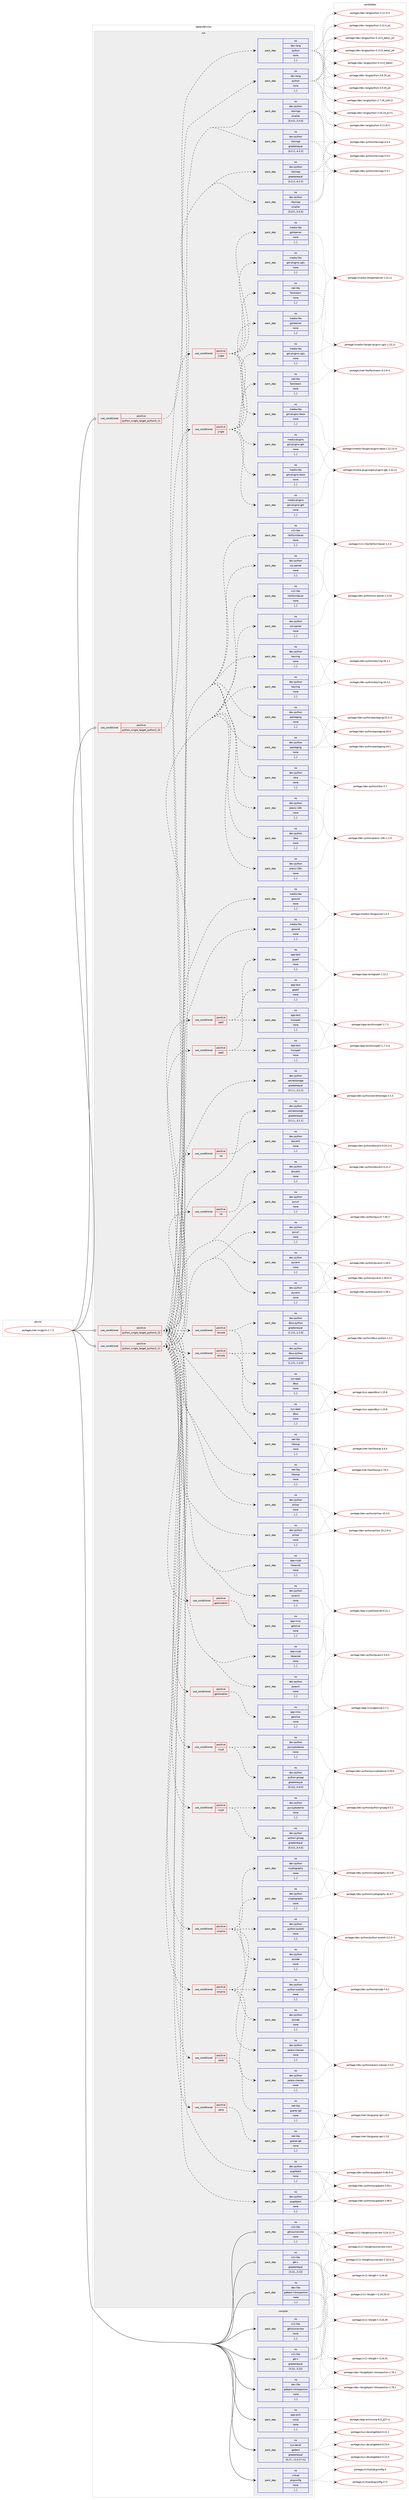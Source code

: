 digraph prolog {

# *************
# Graph options
# *************

newrank=true;
concentrate=true;
compound=true;
graph [rankdir=LR,fontname=Helvetica,fontsize=10,ranksep=1.5];#, ranksep=2.5, nodesep=0.2];
edge  [arrowhead=vee];
node  [fontname=Helvetica,fontsize=10];

# **********
# The ebuild
# **********

subgraph cluster_leftcol {
color=gray;
rank=same;
label=<<i>ebuild</i>>;
id [label="portage://net-im/gajim-1.7.3", color=red, width=4, href="../net-im/gajim-1.7.3.svg"];
}

# ****************
# The dependencies
# ****************

subgraph cluster_midcol {
color=gray;
label=<<i>dependencies</i>>;
subgraph cluster_compile {
fillcolor="#eeeeee";
style=filled;
label=<<i>compile</i>>;
subgraph pack251212 {
dependency342827 [label=<<TABLE BORDER="0" CELLBORDER="1" CELLSPACING="0" CELLPADDING="4" WIDTH="220"><TR><TD ROWSPAN="6" CELLPADDING="30">pack_dep</TD></TR><TR><TD WIDTH="110">no</TD></TR><TR><TD>app-arch</TD></TR><TR><TD>unzip</TD></TR><TR><TD>none</TD></TR><TR><TD>[,,]</TD></TR></TABLE>>, shape=none, color=blue];
}
id:e -> dependency342827:w [weight=20,style="solid",arrowhead="vee"];
subgraph pack251213 {
dependency342828 [label=<<TABLE BORDER="0" CELLBORDER="1" CELLSPACING="0" CELLPADDING="4" WIDTH="220"><TR><TD ROWSPAN="6" CELLPADDING="30">pack_dep</TD></TR><TR><TD WIDTH="110">no</TD></TR><TR><TD>dev-libs</TD></TR><TR><TD>gobject-introspection</TD></TR><TR><TD>none</TD></TR><TR><TD>[,,]</TD></TR></TABLE>>, shape=none, color=blue];
}
id:e -> dependency342828:w [weight=20,style="solid",arrowhead="vee"];
subgraph pack251214 {
dependency342829 [label=<<TABLE BORDER="0" CELLBORDER="1" CELLSPACING="0" CELLPADDING="4" WIDTH="220"><TR><TD ROWSPAN="6" CELLPADDING="30">pack_dep</TD></TR><TR><TD WIDTH="110">no</TD></TR><TR><TD>sys-devel</TD></TR><TR><TD>gettext</TD></TR><TR><TD>greaterequal</TD></TR><TR><TD>[0.17,,-r1,0.17-r1]</TD></TR></TABLE>>, shape=none, color=blue];
}
id:e -> dependency342829:w [weight=20,style="solid",arrowhead="vee"];
subgraph pack251215 {
dependency342830 [label=<<TABLE BORDER="0" CELLBORDER="1" CELLSPACING="0" CELLPADDING="4" WIDTH="220"><TR><TD ROWSPAN="6" CELLPADDING="30">pack_dep</TD></TR><TR><TD WIDTH="110">no</TD></TR><TR><TD>virtual</TD></TR><TR><TD>pkgconfig</TD></TR><TR><TD>none</TD></TR><TR><TD>[,,]</TD></TR></TABLE>>, shape=none, color=blue];
}
id:e -> dependency342830:w [weight=20,style="solid",arrowhead="vee"];
subgraph pack251216 {
dependency342831 [label=<<TABLE BORDER="0" CELLBORDER="1" CELLSPACING="0" CELLPADDING="4" WIDTH="220"><TR><TD ROWSPAN="6" CELLPADDING="30">pack_dep</TD></TR><TR><TD WIDTH="110">no</TD></TR><TR><TD>x11-libs</TD></TR><TR><TD>gtk+</TD></TR><TR><TD>greaterequal</TD></TR><TR><TD>[3.22,,,3.22]</TD></TR></TABLE>>, shape=none, color=blue];
}
id:e -> dependency342831:w [weight=20,style="solid",arrowhead="vee"];
subgraph pack251217 {
dependency342832 [label=<<TABLE BORDER="0" CELLBORDER="1" CELLSPACING="0" CELLPADDING="4" WIDTH="220"><TR><TD ROWSPAN="6" CELLPADDING="30">pack_dep</TD></TR><TR><TD WIDTH="110">no</TD></TR><TR><TD>x11-libs</TD></TR><TR><TD>gtksourceview</TD></TR><TR><TD>none</TD></TR><TR><TD>[,,]</TD></TR></TABLE>>, shape=none, color=blue];
}
id:e -> dependency342832:w [weight=20,style="solid",arrowhead="vee"];
}
subgraph cluster_compileandrun {
fillcolor="#eeeeee";
style=filled;
label=<<i>compile and run</i>>;
}
subgraph cluster_run {
fillcolor="#eeeeee";
style=filled;
label=<<i>run</i>>;
subgraph cond89071 {
dependency342833 [label=<<TABLE BORDER="0" CELLBORDER="1" CELLSPACING="0" CELLPADDING="4"><TR><TD ROWSPAN="3" CELLPADDING="10">use_conditional</TD></TR><TR><TD>positive</TD></TR><TR><TD>python_single_target_python3_10</TD></TR></TABLE>>, shape=none, color=red];
subgraph pack251218 {
dependency342834 [label=<<TABLE BORDER="0" CELLBORDER="1" CELLSPACING="0" CELLPADDING="4" WIDTH="220"><TR><TD ROWSPAN="6" CELLPADDING="30">pack_dep</TD></TR><TR><TD WIDTH="110">no</TD></TR><TR><TD>dev-lang</TD></TR><TR><TD>python</TD></TR><TR><TD>none</TD></TR><TR><TD>[,,]</TD></TR></TABLE>>, shape=none, color=blue];
}
dependency342833:e -> dependency342834:w [weight=20,style="dashed",arrowhead="vee"];
}
id:e -> dependency342833:w [weight=20,style="solid",arrowhead="odot"];
subgraph cond89072 {
dependency342835 [label=<<TABLE BORDER="0" CELLBORDER="1" CELLSPACING="0" CELLPADDING="4"><TR><TD ROWSPAN="3" CELLPADDING="10">use_conditional</TD></TR><TR><TD>positive</TD></TR><TR><TD>python_single_target_python3_10</TD></TR></TABLE>>, shape=none, color=red];
subgraph pack251219 {
dependency342836 [label=<<TABLE BORDER="0" CELLBORDER="1" CELLSPACING="0" CELLPADDING="4" WIDTH="220"><TR><TD ROWSPAN="6" CELLPADDING="30">pack_dep</TD></TR><TR><TD WIDTH="110">no</TD></TR><TR><TD>dev-python</TD></TR><TR><TD>idna</TD></TR><TR><TD>none</TD></TR><TR><TD>[,,]</TD></TR></TABLE>>, shape=none, color=blue];
}
dependency342835:e -> dependency342836:w [weight=20,style="dashed",arrowhead="vee"];
subgraph pack251220 {
dependency342837 [label=<<TABLE BORDER="0" CELLBORDER="1" CELLSPACING="0" CELLPADDING="4" WIDTH="220"><TR><TD ROWSPAN="6" CELLPADDING="30">pack_dep</TD></TR><TR><TD WIDTH="110">no</TD></TR><TR><TD>dev-python</TD></TR><TR><TD>nbxmpp</TD></TR><TR><TD>greaterequal</TD></TR><TR><TD>[4.2.2,,,4.2.2]</TD></TR></TABLE>>, shape=none, color=blue];
}
dependency342835:e -> dependency342837:w [weight=20,style="dashed",arrowhead="vee"];
subgraph pack251221 {
dependency342838 [label=<<TABLE BORDER="0" CELLBORDER="1" CELLSPACING="0" CELLPADDING="4" WIDTH="220"><TR><TD ROWSPAN="6" CELLPADDING="30">pack_dep</TD></TR><TR><TD WIDTH="110">no</TD></TR><TR><TD>dev-python</TD></TR><TR><TD>nbxmpp</TD></TR><TR><TD>smaller</TD></TR><TR><TD>[5.0.0,,,5.0.0]</TD></TR></TABLE>>, shape=none, color=blue];
}
dependency342835:e -> dependency342838:w [weight=20,style="dashed",arrowhead="vee"];
subgraph pack251222 {
dependency342839 [label=<<TABLE BORDER="0" CELLBORDER="1" CELLSPACING="0" CELLPADDING="4" WIDTH="220"><TR><TD ROWSPAN="6" CELLPADDING="30">pack_dep</TD></TR><TR><TD WIDTH="110">no</TD></TR><TR><TD>dev-python</TD></TR><TR><TD>precis-i18n</TD></TR><TR><TD>none</TD></TR><TR><TD>[,,]</TD></TR></TABLE>>, shape=none, color=blue];
}
dependency342835:e -> dependency342839:w [weight=20,style="dashed",arrowhead="vee"];
subgraph pack251223 {
dependency342840 [label=<<TABLE BORDER="0" CELLBORDER="1" CELLSPACING="0" CELLPADDING="4" WIDTH="220"><TR><TD ROWSPAN="6" CELLPADDING="30">pack_dep</TD></TR><TR><TD WIDTH="110">no</TD></TR><TR><TD>dev-python</TD></TR><TR><TD>pyasn1</TD></TR><TR><TD>none</TD></TR><TR><TD>[,,]</TD></TR></TABLE>>, shape=none, color=blue];
}
dependency342835:e -> dependency342840:w [weight=20,style="dashed",arrowhead="vee"];
subgraph pack251224 {
dependency342841 [label=<<TABLE BORDER="0" CELLBORDER="1" CELLSPACING="0" CELLPADDING="4" WIDTH="220"><TR><TD ROWSPAN="6" CELLPADDING="30">pack_dep</TD></TR><TR><TD WIDTH="110">no</TD></TR><TR><TD>dev-python</TD></TR><TR><TD>pycairo</TD></TR><TR><TD>none</TD></TR><TR><TD>[,,]</TD></TR></TABLE>>, shape=none, color=blue];
}
dependency342835:e -> dependency342841:w [weight=20,style="dashed",arrowhead="vee"];
subgraph pack251225 {
dependency342842 [label=<<TABLE BORDER="0" CELLBORDER="1" CELLSPACING="0" CELLPADDING="4" WIDTH="220"><TR><TD ROWSPAN="6" CELLPADDING="30">pack_dep</TD></TR><TR><TD WIDTH="110">no</TD></TR><TR><TD>dev-python</TD></TR><TR><TD>pycurl</TD></TR><TR><TD>none</TD></TR><TR><TD>[,,]</TD></TR></TABLE>>, shape=none, color=blue];
}
dependency342835:e -> dependency342842:w [weight=20,style="dashed",arrowhead="vee"];
subgraph pack251226 {
dependency342843 [label=<<TABLE BORDER="0" CELLBORDER="1" CELLSPACING="0" CELLPADDING="4" WIDTH="220"><TR><TD ROWSPAN="6" CELLPADDING="30">pack_dep</TD></TR><TR><TD WIDTH="110">no</TD></TR><TR><TD>dev-python</TD></TR><TR><TD>pygobject</TD></TR><TR><TD>none</TD></TR><TR><TD>[,,]</TD></TR></TABLE>>, shape=none, color=blue];
}
dependency342835:e -> dependency342843:w [weight=20,style="dashed",arrowhead="vee"];
subgraph pack251227 {
dependency342844 [label=<<TABLE BORDER="0" CELLBORDER="1" CELLSPACING="0" CELLPADDING="4" WIDTH="220"><TR><TD ROWSPAN="6" CELLPADDING="30">pack_dep</TD></TR><TR><TD WIDTH="110">no</TD></TR><TR><TD>x11-libs</TD></TR><TR><TD>libXScrnSaver</TD></TR><TR><TD>none</TD></TR><TR><TD>[,,]</TD></TR></TABLE>>, shape=none, color=blue];
}
dependency342835:e -> dependency342844:w [weight=20,style="dashed",arrowhead="vee"];
subgraph pack251228 {
dependency342845 [label=<<TABLE BORDER="0" CELLBORDER="1" CELLSPACING="0" CELLPADDING="4" WIDTH="220"><TR><TD ROWSPAN="6" CELLPADDING="30">pack_dep</TD></TR><TR><TD WIDTH="110">no</TD></TR><TR><TD>app-crypt</TD></TR><TR><TD>libsecret</TD></TR><TR><TD>none</TD></TR><TR><TD>[,,]</TD></TR></TABLE>>, shape=none, color=blue];
}
dependency342835:e -> dependency342845:w [weight=20,style="dashed",arrowhead="vee"];
subgraph pack251229 {
dependency342846 [label=<<TABLE BORDER="0" CELLBORDER="1" CELLSPACING="0" CELLPADDING="4" WIDTH="220"><TR><TD ROWSPAN="6" CELLPADDING="30">pack_dep</TD></TR><TR><TD WIDTH="110">no</TD></TR><TR><TD>dev-python</TD></TR><TR><TD>keyring</TD></TR><TR><TD>none</TD></TR><TR><TD>[,,]</TD></TR></TABLE>>, shape=none, color=blue];
}
dependency342835:e -> dependency342846:w [weight=20,style="dashed",arrowhead="vee"];
subgraph pack251230 {
dependency342847 [label=<<TABLE BORDER="0" CELLBORDER="1" CELLSPACING="0" CELLPADDING="4" WIDTH="220"><TR><TD ROWSPAN="6" CELLPADDING="30">pack_dep</TD></TR><TR><TD WIDTH="110">no</TD></TR><TR><TD>dev-python</TD></TR><TR><TD>secretstorage</TD></TR><TR><TD>greaterequal</TD></TR><TR><TD>[3.1.1,,,3.1.1]</TD></TR></TABLE>>, shape=none, color=blue];
}
dependency342835:e -> dependency342847:w [weight=20,style="dashed",arrowhead="vee"];
subgraph pack251231 {
dependency342848 [label=<<TABLE BORDER="0" CELLBORDER="1" CELLSPACING="0" CELLPADDING="4" WIDTH="220"><TR><TD ROWSPAN="6" CELLPADDING="30">pack_dep</TD></TR><TR><TD WIDTH="110">no</TD></TR><TR><TD>dev-python</TD></TR><TR><TD>css-parser</TD></TR><TR><TD>none</TD></TR><TR><TD>[,,]</TD></TR></TABLE>>, shape=none, color=blue];
}
dependency342835:e -> dependency342848:w [weight=20,style="dashed",arrowhead="vee"];
subgraph pack251232 {
dependency342849 [label=<<TABLE BORDER="0" CELLBORDER="1" CELLSPACING="0" CELLPADDING="4" WIDTH="220"><TR><TD ROWSPAN="6" CELLPADDING="30">pack_dep</TD></TR><TR><TD WIDTH="110">no</TD></TR><TR><TD>dev-python</TD></TR><TR><TD>packaging</TD></TR><TR><TD>none</TD></TR><TR><TD>[,,]</TD></TR></TABLE>>, shape=none, color=blue];
}
dependency342835:e -> dependency342849:w [weight=20,style="dashed",arrowhead="vee"];
subgraph pack251233 {
dependency342850 [label=<<TABLE BORDER="0" CELLBORDER="1" CELLSPACING="0" CELLPADDING="4" WIDTH="220"><TR><TD ROWSPAN="6" CELLPADDING="30">pack_dep</TD></TR><TR><TD WIDTH="110">no</TD></TR><TR><TD>net-libs</TD></TR><TR><TD>libsoup</TD></TR><TR><TD>none</TD></TR><TR><TD>[,,]</TD></TR></TABLE>>, shape=none, color=blue];
}
dependency342835:e -> dependency342850:w [weight=20,style="dashed",arrowhead="vee"];
subgraph pack251234 {
dependency342851 [label=<<TABLE BORDER="0" CELLBORDER="1" CELLSPACING="0" CELLPADDING="4" WIDTH="220"><TR><TD ROWSPAN="6" CELLPADDING="30">pack_dep</TD></TR><TR><TD WIDTH="110">no</TD></TR><TR><TD>media-libs</TD></TR><TR><TD>gsound</TD></TR><TR><TD>none</TD></TR><TR><TD>[,,]</TD></TR></TABLE>>, shape=none, color=blue];
}
dependency342835:e -> dependency342851:w [weight=20,style="dashed",arrowhead="vee"];
subgraph pack251235 {
dependency342852 [label=<<TABLE BORDER="0" CELLBORDER="1" CELLSPACING="0" CELLPADDING="4" WIDTH="220"><TR><TD ROWSPAN="6" CELLPADDING="30">pack_dep</TD></TR><TR><TD WIDTH="110">no</TD></TR><TR><TD>dev-python</TD></TR><TR><TD>pillow</TD></TR><TR><TD>none</TD></TR><TR><TD>[,,]</TD></TR></TABLE>>, shape=none, color=blue];
}
dependency342835:e -> dependency342852:w [weight=20,style="dashed",arrowhead="vee"];
subgraph cond89073 {
dependency342853 [label=<<TABLE BORDER="0" CELLBORDER="1" CELLSPACING="0" CELLPADDING="4"><TR><TD ROWSPAN="3" CELLPADDING="10">use_conditional</TD></TR><TR><TD>positive</TD></TR><TR><TD>crypt</TD></TR></TABLE>>, shape=none, color=red];
subgraph pack251236 {
dependency342854 [label=<<TABLE BORDER="0" CELLBORDER="1" CELLSPACING="0" CELLPADDING="4" WIDTH="220"><TR><TD ROWSPAN="6" CELLPADDING="30">pack_dep</TD></TR><TR><TD WIDTH="110">no</TD></TR><TR><TD>dev-python</TD></TR><TR><TD>pycryptodome</TD></TR><TR><TD>none</TD></TR><TR><TD>[,,]</TD></TR></TABLE>>, shape=none, color=blue];
}
dependency342853:e -> dependency342854:w [weight=20,style="dashed",arrowhead="vee"];
subgraph pack251237 {
dependency342855 [label=<<TABLE BORDER="0" CELLBORDER="1" CELLSPACING="0" CELLPADDING="4" WIDTH="220"><TR><TD ROWSPAN="6" CELLPADDING="30">pack_dep</TD></TR><TR><TD WIDTH="110">no</TD></TR><TR><TD>dev-python</TD></TR><TR><TD>python-gnupg</TD></TR><TR><TD>greaterequal</TD></TR><TR><TD>[0.4.0,,,0.4.0]</TD></TR></TABLE>>, shape=none, color=blue];
}
dependency342853:e -> dependency342855:w [weight=20,style="dashed",arrowhead="vee"];
}
dependency342835:e -> dependency342853:w [weight=20,style="dashed",arrowhead="vee"];
subgraph cond89074 {
dependency342856 [label=<<TABLE BORDER="0" CELLBORDER="1" CELLSPACING="0" CELLPADDING="4"><TR><TD ROWSPAN="3" CELLPADDING="10">use_conditional</TD></TR><TR><TD>positive</TD></TR><TR><TD>geolocation</TD></TR></TABLE>>, shape=none, color=red];
subgraph pack251238 {
dependency342857 [label=<<TABLE BORDER="0" CELLBORDER="1" CELLSPACING="0" CELLPADDING="4" WIDTH="220"><TR><TD ROWSPAN="6" CELLPADDING="30">pack_dep</TD></TR><TR><TD WIDTH="110">no</TD></TR><TR><TD>app-misc</TD></TR><TR><TD>geoclue</TD></TR><TR><TD>none</TD></TR><TR><TD>[,,]</TD></TR></TABLE>>, shape=none, color=blue];
}
dependency342856:e -> dependency342857:w [weight=20,style="dashed",arrowhead="vee"];
}
dependency342835:e -> dependency342856:w [weight=20,style="dashed",arrowhead="vee"];
subgraph cond89075 {
dependency342858 [label=<<TABLE BORDER="0" CELLBORDER="1" CELLSPACING="0" CELLPADDING="4"><TR><TD ROWSPAN="3" CELLPADDING="10">use_conditional</TD></TR><TR><TD>positive</TD></TR><TR><TD>jingle</TD></TR></TABLE>>, shape=none, color=red];
subgraph pack251239 {
dependency342859 [label=<<TABLE BORDER="0" CELLBORDER="1" CELLSPACING="0" CELLPADDING="4" WIDTH="220"><TR><TD ROWSPAN="6" CELLPADDING="30">pack_dep</TD></TR><TR><TD WIDTH="110">no</TD></TR><TR><TD>net-libs</TD></TR><TR><TD>farstream</TD></TR><TR><TD>none</TD></TR><TR><TD>[,,]</TD></TR></TABLE>>, shape=none, color=blue];
}
dependency342858:e -> dependency342859:w [weight=20,style="dashed",arrowhead="vee"];
subgraph pack251240 {
dependency342860 [label=<<TABLE BORDER="0" CELLBORDER="1" CELLSPACING="0" CELLPADDING="4" WIDTH="220"><TR><TD ROWSPAN="6" CELLPADDING="30">pack_dep</TD></TR><TR><TD WIDTH="110">no</TD></TR><TR><TD>media-libs</TD></TR><TR><TD>gstreamer</TD></TR><TR><TD>none</TD></TR><TR><TD>[,,]</TD></TR></TABLE>>, shape=none, color=blue];
}
dependency342858:e -> dependency342860:w [weight=20,style="dashed",arrowhead="vee"];
subgraph pack251241 {
dependency342861 [label=<<TABLE BORDER="0" CELLBORDER="1" CELLSPACING="0" CELLPADDING="4" WIDTH="220"><TR><TD ROWSPAN="6" CELLPADDING="30">pack_dep</TD></TR><TR><TD WIDTH="110">no</TD></TR><TR><TD>media-libs</TD></TR><TR><TD>gst-plugins-base</TD></TR><TR><TD>none</TD></TR><TR><TD>[,,]</TD></TR></TABLE>>, shape=none, color=blue];
}
dependency342858:e -> dependency342861:w [weight=20,style="dashed",arrowhead="vee"];
subgraph pack251242 {
dependency342862 [label=<<TABLE BORDER="0" CELLBORDER="1" CELLSPACING="0" CELLPADDING="4" WIDTH="220"><TR><TD ROWSPAN="6" CELLPADDING="30">pack_dep</TD></TR><TR><TD WIDTH="110">no</TD></TR><TR><TD>media-libs</TD></TR><TR><TD>gst-plugins-ugly</TD></TR><TR><TD>none</TD></TR><TR><TD>[,,]</TD></TR></TABLE>>, shape=none, color=blue];
}
dependency342858:e -> dependency342862:w [weight=20,style="dashed",arrowhead="vee"];
subgraph pack251243 {
dependency342863 [label=<<TABLE BORDER="0" CELLBORDER="1" CELLSPACING="0" CELLPADDING="4" WIDTH="220"><TR><TD ROWSPAN="6" CELLPADDING="30">pack_dep</TD></TR><TR><TD WIDTH="110">no</TD></TR><TR><TD>media-plugins</TD></TR><TR><TD>gst-plugins-gtk</TD></TR><TR><TD>none</TD></TR><TR><TD>[,,]</TD></TR></TABLE>>, shape=none, color=blue];
}
dependency342858:e -> dependency342863:w [weight=20,style="dashed",arrowhead="vee"];
}
dependency342835:e -> dependency342858:w [weight=20,style="dashed",arrowhead="vee"];
subgraph cond89076 {
dependency342864 [label=<<TABLE BORDER="0" CELLBORDER="1" CELLSPACING="0" CELLPADDING="4"><TR><TD ROWSPAN="3" CELLPADDING="10">use_conditional</TD></TR><TR><TD>positive</TD></TR><TR><TD>omemo</TD></TR></TABLE>>, shape=none, color=red];
subgraph pack251244 {
dependency342865 [label=<<TABLE BORDER="0" CELLBORDER="1" CELLSPACING="0" CELLPADDING="4" WIDTH="220"><TR><TD ROWSPAN="6" CELLPADDING="30">pack_dep</TD></TR><TR><TD WIDTH="110">no</TD></TR><TR><TD>dev-python</TD></TR><TR><TD>jaraco-classes</TD></TR><TR><TD>none</TD></TR><TR><TD>[,,]</TD></TR></TABLE>>, shape=none, color=blue];
}
dependency342864:e -> dependency342865:w [weight=20,style="dashed",arrowhead="vee"];
subgraph pack251245 {
dependency342866 [label=<<TABLE BORDER="0" CELLBORDER="1" CELLSPACING="0" CELLPADDING="4" WIDTH="220"><TR><TD ROWSPAN="6" CELLPADDING="30">pack_dep</TD></TR><TR><TD WIDTH="110">no</TD></TR><TR><TD>dev-python</TD></TR><TR><TD>python-axolotl</TD></TR><TR><TD>none</TD></TR><TR><TD>[,,]</TD></TR></TABLE>>, shape=none, color=blue];
}
dependency342864:e -> dependency342866:w [weight=20,style="dashed",arrowhead="vee"];
subgraph pack251246 {
dependency342867 [label=<<TABLE BORDER="0" CELLBORDER="1" CELLSPACING="0" CELLPADDING="4" WIDTH="220"><TR><TD ROWSPAN="6" CELLPADDING="30">pack_dep</TD></TR><TR><TD WIDTH="110">no</TD></TR><TR><TD>dev-python</TD></TR><TR><TD>qrcode</TD></TR><TR><TD>none</TD></TR><TR><TD>[,,]</TD></TR></TABLE>>, shape=none, color=blue];
}
dependency342864:e -> dependency342867:w [weight=20,style="dashed",arrowhead="vee"];
subgraph pack251247 {
dependency342868 [label=<<TABLE BORDER="0" CELLBORDER="1" CELLSPACING="0" CELLPADDING="4" WIDTH="220"><TR><TD ROWSPAN="6" CELLPADDING="30">pack_dep</TD></TR><TR><TD WIDTH="110">no</TD></TR><TR><TD>dev-python</TD></TR><TR><TD>cryptography</TD></TR><TR><TD>none</TD></TR><TR><TD>[,,]</TD></TR></TABLE>>, shape=none, color=blue];
}
dependency342864:e -> dependency342868:w [weight=20,style="dashed",arrowhead="vee"];
}
dependency342835:e -> dependency342864:w [weight=20,style="dashed",arrowhead="vee"];
subgraph cond89077 {
dependency342869 [label=<<TABLE BORDER="0" CELLBORDER="1" CELLSPACING="0" CELLPADDING="4"><TR><TD ROWSPAN="3" CELLPADDING="10">use_conditional</TD></TR><TR><TD>positive</TD></TR><TR><TD>remote</TD></TR></TABLE>>, shape=none, color=red];
subgraph pack251248 {
dependency342870 [label=<<TABLE BORDER="0" CELLBORDER="1" CELLSPACING="0" CELLPADDING="4" WIDTH="220"><TR><TD ROWSPAN="6" CELLPADDING="30">pack_dep</TD></TR><TR><TD WIDTH="110">no</TD></TR><TR><TD>dev-python</TD></TR><TR><TD>dbus-python</TD></TR><TR><TD>greaterequal</TD></TR><TR><TD>[1.2.0,,,1.2.0]</TD></TR></TABLE>>, shape=none, color=blue];
}
dependency342869:e -> dependency342870:w [weight=20,style="dashed",arrowhead="vee"];
subgraph pack251249 {
dependency342871 [label=<<TABLE BORDER="0" CELLBORDER="1" CELLSPACING="0" CELLPADDING="4" WIDTH="220"><TR><TD ROWSPAN="6" CELLPADDING="30">pack_dep</TD></TR><TR><TD WIDTH="110">no</TD></TR><TR><TD>sys-apps</TD></TR><TR><TD>dbus</TD></TR><TR><TD>none</TD></TR><TR><TD>[,,]</TD></TR></TABLE>>, shape=none, color=blue];
}
dependency342869:e -> dependency342871:w [weight=20,style="dashed",arrowhead="vee"];
}
dependency342835:e -> dependency342869:w [weight=20,style="dashed",arrowhead="vee"];
subgraph cond89078 {
dependency342872 [label=<<TABLE BORDER="0" CELLBORDER="1" CELLSPACING="0" CELLPADDING="4"><TR><TD ROWSPAN="3" CELLPADDING="10">use_conditional</TD></TR><TR><TD>positive</TD></TR><TR><TD>rst</TD></TR></TABLE>>, shape=none, color=red];
subgraph pack251250 {
dependency342873 [label=<<TABLE BORDER="0" CELLBORDER="1" CELLSPACING="0" CELLPADDING="4" WIDTH="220"><TR><TD ROWSPAN="6" CELLPADDING="30">pack_dep</TD></TR><TR><TD WIDTH="110">no</TD></TR><TR><TD>dev-python</TD></TR><TR><TD>docutils</TD></TR><TR><TD>none</TD></TR><TR><TD>[,,]</TD></TR></TABLE>>, shape=none, color=blue];
}
dependency342872:e -> dependency342873:w [weight=20,style="dashed",arrowhead="vee"];
}
dependency342835:e -> dependency342872:w [weight=20,style="dashed",arrowhead="vee"];
subgraph cond89079 {
dependency342874 [label=<<TABLE BORDER="0" CELLBORDER="1" CELLSPACING="0" CELLPADDING="4"><TR><TD ROWSPAN="3" CELLPADDING="10">use_conditional</TD></TR><TR><TD>positive</TD></TR><TR><TD>spell</TD></TR></TABLE>>, shape=none, color=red];
subgraph pack251251 {
dependency342875 [label=<<TABLE BORDER="0" CELLBORDER="1" CELLSPACING="0" CELLPADDING="4" WIDTH="220"><TR><TD ROWSPAN="6" CELLPADDING="30">pack_dep</TD></TR><TR><TD WIDTH="110">no</TD></TR><TR><TD>app-text</TD></TR><TR><TD>gspell</TD></TR><TR><TD>none</TD></TR><TR><TD>[,,]</TD></TR></TABLE>>, shape=none, color=blue];
}
dependency342874:e -> dependency342875:w [weight=20,style="dashed",arrowhead="vee"];
subgraph pack251252 {
dependency342876 [label=<<TABLE BORDER="0" CELLBORDER="1" CELLSPACING="0" CELLPADDING="4" WIDTH="220"><TR><TD ROWSPAN="6" CELLPADDING="30">pack_dep</TD></TR><TR><TD WIDTH="110">no</TD></TR><TR><TD>app-text</TD></TR><TR><TD>hunspell</TD></TR><TR><TD>none</TD></TR><TR><TD>[,,]</TD></TR></TABLE>>, shape=none, color=blue];
}
dependency342874:e -> dependency342876:w [weight=20,style="dashed",arrowhead="vee"];
}
dependency342835:e -> dependency342874:w [weight=20,style="dashed",arrowhead="vee"];
subgraph cond89080 {
dependency342877 [label=<<TABLE BORDER="0" CELLBORDER="1" CELLSPACING="0" CELLPADDING="4"><TR><TD ROWSPAN="3" CELLPADDING="10">use_conditional</TD></TR><TR><TD>positive</TD></TR><TR><TD>upnp</TD></TR></TABLE>>, shape=none, color=red];
subgraph pack251253 {
dependency342878 [label=<<TABLE BORDER="0" CELLBORDER="1" CELLSPACING="0" CELLPADDING="4" WIDTH="220"><TR><TD ROWSPAN="6" CELLPADDING="30">pack_dep</TD></TR><TR><TD WIDTH="110">no</TD></TR><TR><TD>net-libs</TD></TR><TR><TD>gupnp-igd</TD></TR><TR><TD>none</TD></TR><TR><TD>[,,]</TD></TR></TABLE>>, shape=none, color=blue];
}
dependency342877:e -> dependency342878:w [weight=20,style="dashed",arrowhead="vee"];
}
dependency342835:e -> dependency342877:w [weight=20,style="dashed",arrowhead="vee"];
}
id:e -> dependency342835:w [weight=20,style="solid",arrowhead="odot"];
subgraph cond89081 {
dependency342879 [label=<<TABLE BORDER="0" CELLBORDER="1" CELLSPACING="0" CELLPADDING="4"><TR><TD ROWSPAN="3" CELLPADDING="10">use_conditional</TD></TR><TR><TD>positive</TD></TR><TR><TD>python_single_target_python3_11</TD></TR></TABLE>>, shape=none, color=red];
subgraph pack251254 {
dependency342880 [label=<<TABLE BORDER="0" CELLBORDER="1" CELLSPACING="0" CELLPADDING="4" WIDTH="220"><TR><TD ROWSPAN="6" CELLPADDING="30">pack_dep</TD></TR><TR><TD WIDTH="110">no</TD></TR><TR><TD>dev-lang</TD></TR><TR><TD>python</TD></TR><TR><TD>none</TD></TR><TR><TD>[,,]</TD></TR></TABLE>>, shape=none, color=blue];
}
dependency342879:e -> dependency342880:w [weight=20,style="dashed",arrowhead="vee"];
}
id:e -> dependency342879:w [weight=20,style="solid",arrowhead="odot"];
subgraph cond89082 {
dependency342881 [label=<<TABLE BORDER="0" CELLBORDER="1" CELLSPACING="0" CELLPADDING="4"><TR><TD ROWSPAN="3" CELLPADDING="10">use_conditional</TD></TR><TR><TD>positive</TD></TR><TR><TD>python_single_target_python3_11</TD></TR></TABLE>>, shape=none, color=red];
subgraph pack251255 {
dependency342882 [label=<<TABLE BORDER="0" CELLBORDER="1" CELLSPACING="0" CELLPADDING="4" WIDTH="220"><TR><TD ROWSPAN="6" CELLPADDING="30">pack_dep</TD></TR><TR><TD WIDTH="110">no</TD></TR><TR><TD>dev-python</TD></TR><TR><TD>idna</TD></TR><TR><TD>none</TD></TR><TR><TD>[,,]</TD></TR></TABLE>>, shape=none, color=blue];
}
dependency342881:e -> dependency342882:w [weight=20,style="dashed",arrowhead="vee"];
subgraph pack251256 {
dependency342883 [label=<<TABLE BORDER="0" CELLBORDER="1" CELLSPACING="0" CELLPADDING="4" WIDTH="220"><TR><TD ROWSPAN="6" CELLPADDING="30">pack_dep</TD></TR><TR><TD WIDTH="110">no</TD></TR><TR><TD>dev-python</TD></TR><TR><TD>nbxmpp</TD></TR><TR><TD>greaterequal</TD></TR><TR><TD>[4.2.2,,,4.2.2]</TD></TR></TABLE>>, shape=none, color=blue];
}
dependency342881:e -> dependency342883:w [weight=20,style="dashed",arrowhead="vee"];
subgraph pack251257 {
dependency342884 [label=<<TABLE BORDER="0" CELLBORDER="1" CELLSPACING="0" CELLPADDING="4" WIDTH="220"><TR><TD ROWSPAN="6" CELLPADDING="30">pack_dep</TD></TR><TR><TD WIDTH="110">no</TD></TR><TR><TD>dev-python</TD></TR><TR><TD>nbxmpp</TD></TR><TR><TD>smaller</TD></TR><TR><TD>[5.0.0,,,5.0.0]</TD></TR></TABLE>>, shape=none, color=blue];
}
dependency342881:e -> dependency342884:w [weight=20,style="dashed",arrowhead="vee"];
subgraph pack251258 {
dependency342885 [label=<<TABLE BORDER="0" CELLBORDER="1" CELLSPACING="0" CELLPADDING="4" WIDTH="220"><TR><TD ROWSPAN="6" CELLPADDING="30">pack_dep</TD></TR><TR><TD WIDTH="110">no</TD></TR><TR><TD>dev-python</TD></TR><TR><TD>precis-i18n</TD></TR><TR><TD>none</TD></TR><TR><TD>[,,]</TD></TR></TABLE>>, shape=none, color=blue];
}
dependency342881:e -> dependency342885:w [weight=20,style="dashed",arrowhead="vee"];
subgraph pack251259 {
dependency342886 [label=<<TABLE BORDER="0" CELLBORDER="1" CELLSPACING="0" CELLPADDING="4" WIDTH="220"><TR><TD ROWSPAN="6" CELLPADDING="30">pack_dep</TD></TR><TR><TD WIDTH="110">no</TD></TR><TR><TD>dev-python</TD></TR><TR><TD>pyasn1</TD></TR><TR><TD>none</TD></TR><TR><TD>[,,]</TD></TR></TABLE>>, shape=none, color=blue];
}
dependency342881:e -> dependency342886:w [weight=20,style="dashed",arrowhead="vee"];
subgraph pack251260 {
dependency342887 [label=<<TABLE BORDER="0" CELLBORDER="1" CELLSPACING="0" CELLPADDING="4" WIDTH="220"><TR><TD ROWSPAN="6" CELLPADDING="30">pack_dep</TD></TR><TR><TD WIDTH="110">no</TD></TR><TR><TD>dev-python</TD></TR><TR><TD>pycairo</TD></TR><TR><TD>none</TD></TR><TR><TD>[,,]</TD></TR></TABLE>>, shape=none, color=blue];
}
dependency342881:e -> dependency342887:w [weight=20,style="dashed",arrowhead="vee"];
subgraph pack251261 {
dependency342888 [label=<<TABLE BORDER="0" CELLBORDER="1" CELLSPACING="0" CELLPADDING="4" WIDTH="220"><TR><TD ROWSPAN="6" CELLPADDING="30">pack_dep</TD></TR><TR><TD WIDTH="110">no</TD></TR><TR><TD>dev-python</TD></TR><TR><TD>pycurl</TD></TR><TR><TD>none</TD></TR><TR><TD>[,,]</TD></TR></TABLE>>, shape=none, color=blue];
}
dependency342881:e -> dependency342888:w [weight=20,style="dashed",arrowhead="vee"];
subgraph pack251262 {
dependency342889 [label=<<TABLE BORDER="0" CELLBORDER="1" CELLSPACING="0" CELLPADDING="4" WIDTH="220"><TR><TD ROWSPAN="6" CELLPADDING="30">pack_dep</TD></TR><TR><TD WIDTH="110">no</TD></TR><TR><TD>dev-python</TD></TR><TR><TD>pygobject</TD></TR><TR><TD>none</TD></TR><TR><TD>[,,]</TD></TR></TABLE>>, shape=none, color=blue];
}
dependency342881:e -> dependency342889:w [weight=20,style="dashed",arrowhead="vee"];
subgraph pack251263 {
dependency342890 [label=<<TABLE BORDER="0" CELLBORDER="1" CELLSPACING="0" CELLPADDING="4" WIDTH="220"><TR><TD ROWSPAN="6" CELLPADDING="30">pack_dep</TD></TR><TR><TD WIDTH="110">no</TD></TR><TR><TD>x11-libs</TD></TR><TR><TD>libXScrnSaver</TD></TR><TR><TD>none</TD></TR><TR><TD>[,,]</TD></TR></TABLE>>, shape=none, color=blue];
}
dependency342881:e -> dependency342890:w [weight=20,style="dashed",arrowhead="vee"];
subgraph pack251264 {
dependency342891 [label=<<TABLE BORDER="0" CELLBORDER="1" CELLSPACING="0" CELLPADDING="4" WIDTH="220"><TR><TD ROWSPAN="6" CELLPADDING="30">pack_dep</TD></TR><TR><TD WIDTH="110">no</TD></TR><TR><TD>app-crypt</TD></TR><TR><TD>libsecret</TD></TR><TR><TD>none</TD></TR><TR><TD>[,,]</TD></TR></TABLE>>, shape=none, color=blue];
}
dependency342881:e -> dependency342891:w [weight=20,style="dashed",arrowhead="vee"];
subgraph pack251265 {
dependency342892 [label=<<TABLE BORDER="0" CELLBORDER="1" CELLSPACING="0" CELLPADDING="4" WIDTH="220"><TR><TD ROWSPAN="6" CELLPADDING="30">pack_dep</TD></TR><TR><TD WIDTH="110">no</TD></TR><TR><TD>dev-python</TD></TR><TR><TD>keyring</TD></TR><TR><TD>none</TD></TR><TR><TD>[,,]</TD></TR></TABLE>>, shape=none, color=blue];
}
dependency342881:e -> dependency342892:w [weight=20,style="dashed",arrowhead="vee"];
subgraph pack251266 {
dependency342893 [label=<<TABLE BORDER="0" CELLBORDER="1" CELLSPACING="0" CELLPADDING="4" WIDTH="220"><TR><TD ROWSPAN="6" CELLPADDING="30">pack_dep</TD></TR><TR><TD WIDTH="110">no</TD></TR><TR><TD>dev-python</TD></TR><TR><TD>secretstorage</TD></TR><TR><TD>greaterequal</TD></TR><TR><TD>[3.1.1,,,3.1.1]</TD></TR></TABLE>>, shape=none, color=blue];
}
dependency342881:e -> dependency342893:w [weight=20,style="dashed",arrowhead="vee"];
subgraph pack251267 {
dependency342894 [label=<<TABLE BORDER="0" CELLBORDER="1" CELLSPACING="0" CELLPADDING="4" WIDTH="220"><TR><TD ROWSPAN="6" CELLPADDING="30">pack_dep</TD></TR><TR><TD WIDTH="110">no</TD></TR><TR><TD>dev-python</TD></TR><TR><TD>css-parser</TD></TR><TR><TD>none</TD></TR><TR><TD>[,,]</TD></TR></TABLE>>, shape=none, color=blue];
}
dependency342881:e -> dependency342894:w [weight=20,style="dashed",arrowhead="vee"];
subgraph pack251268 {
dependency342895 [label=<<TABLE BORDER="0" CELLBORDER="1" CELLSPACING="0" CELLPADDING="4" WIDTH="220"><TR><TD ROWSPAN="6" CELLPADDING="30">pack_dep</TD></TR><TR><TD WIDTH="110">no</TD></TR><TR><TD>dev-python</TD></TR><TR><TD>packaging</TD></TR><TR><TD>none</TD></TR><TR><TD>[,,]</TD></TR></TABLE>>, shape=none, color=blue];
}
dependency342881:e -> dependency342895:w [weight=20,style="dashed",arrowhead="vee"];
subgraph pack251269 {
dependency342896 [label=<<TABLE BORDER="0" CELLBORDER="1" CELLSPACING="0" CELLPADDING="4" WIDTH="220"><TR><TD ROWSPAN="6" CELLPADDING="30">pack_dep</TD></TR><TR><TD WIDTH="110">no</TD></TR><TR><TD>net-libs</TD></TR><TR><TD>libsoup</TD></TR><TR><TD>none</TD></TR><TR><TD>[,,]</TD></TR></TABLE>>, shape=none, color=blue];
}
dependency342881:e -> dependency342896:w [weight=20,style="dashed",arrowhead="vee"];
subgraph pack251270 {
dependency342897 [label=<<TABLE BORDER="0" CELLBORDER="1" CELLSPACING="0" CELLPADDING="4" WIDTH="220"><TR><TD ROWSPAN="6" CELLPADDING="30">pack_dep</TD></TR><TR><TD WIDTH="110">no</TD></TR><TR><TD>media-libs</TD></TR><TR><TD>gsound</TD></TR><TR><TD>none</TD></TR><TR><TD>[,,]</TD></TR></TABLE>>, shape=none, color=blue];
}
dependency342881:e -> dependency342897:w [weight=20,style="dashed",arrowhead="vee"];
subgraph pack251271 {
dependency342898 [label=<<TABLE BORDER="0" CELLBORDER="1" CELLSPACING="0" CELLPADDING="4" WIDTH="220"><TR><TD ROWSPAN="6" CELLPADDING="30">pack_dep</TD></TR><TR><TD WIDTH="110">no</TD></TR><TR><TD>dev-python</TD></TR><TR><TD>pillow</TD></TR><TR><TD>none</TD></TR><TR><TD>[,,]</TD></TR></TABLE>>, shape=none, color=blue];
}
dependency342881:e -> dependency342898:w [weight=20,style="dashed",arrowhead="vee"];
subgraph cond89083 {
dependency342899 [label=<<TABLE BORDER="0" CELLBORDER="1" CELLSPACING="0" CELLPADDING="4"><TR><TD ROWSPAN="3" CELLPADDING="10">use_conditional</TD></TR><TR><TD>positive</TD></TR><TR><TD>crypt</TD></TR></TABLE>>, shape=none, color=red];
subgraph pack251272 {
dependency342900 [label=<<TABLE BORDER="0" CELLBORDER="1" CELLSPACING="0" CELLPADDING="4" WIDTH="220"><TR><TD ROWSPAN="6" CELLPADDING="30">pack_dep</TD></TR><TR><TD WIDTH="110">no</TD></TR><TR><TD>dev-python</TD></TR><TR><TD>pycryptodome</TD></TR><TR><TD>none</TD></TR><TR><TD>[,,]</TD></TR></TABLE>>, shape=none, color=blue];
}
dependency342899:e -> dependency342900:w [weight=20,style="dashed",arrowhead="vee"];
subgraph pack251273 {
dependency342901 [label=<<TABLE BORDER="0" CELLBORDER="1" CELLSPACING="0" CELLPADDING="4" WIDTH="220"><TR><TD ROWSPAN="6" CELLPADDING="30">pack_dep</TD></TR><TR><TD WIDTH="110">no</TD></TR><TR><TD>dev-python</TD></TR><TR><TD>python-gnupg</TD></TR><TR><TD>greaterequal</TD></TR><TR><TD>[0.4.0,,,0.4.0]</TD></TR></TABLE>>, shape=none, color=blue];
}
dependency342899:e -> dependency342901:w [weight=20,style="dashed",arrowhead="vee"];
}
dependency342881:e -> dependency342899:w [weight=20,style="dashed",arrowhead="vee"];
subgraph cond89084 {
dependency342902 [label=<<TABLE BORDER="0" CELLBORDER="1" CELLSPACING="0" CELLPADDING="4"><TR><TD ROWSPAN="3" CELLPADDING="10">use_conditional</TD></TR><TR><TD>positive</TD></TR><TR><TD>geolocation</TD></TR></TABLE>>, shape=none, color=red];
subgraph pack251274 {
dependency342903 [label=<<TABLE BORDER="0" CELLBORDER="1" CELLSPACING="0" CELLPADDING="4" WIDTH="220"><TR><TD ROWSPAN="6" CELLPADDING="30">pack_dep</TD></TR><TR><TD WIDTH="110">no</TD></TR><TR><TD>app-misc</TD></TR><TR><TD>geoclue</TD></TR><TR><TD>none</TD></TR><TR><TD>[,,]</TD></TR></TABLE>>, shape=none, color=blue];
}
dependency342902:e -> dependency342903:w [weight=20,style="dashed",arrowhead="vee"];
}
dependency342881:e -> dependency342902:w [weight=20,style="dashed",arrowhead="vee"];
subgraph cond89085 {
dependency342904 [label=<<TABLE BORDER="0" CELLBORDER="1" CELLSPACING="0" CELLPADDING="4"><TR><TD ROWSPAN="3" CELLPADDING="10">use_conditional</TD></TR><TR><TD>positive</TD></TR><TR><TD>jingle</TD></TR></TABLE>>, shape=none, color=red];
subgraph pack251275 {
dependency342905 [label=<<TABLE BORDER="0" CELLBORDER="1" CELLSPACING="0" CELLPADDING="4" WIDTH="220"><TR><TD ROWSPAN="6" CELLPADDING="30">pack_dep</TD></TR><TR><TD WIDTH="110">no</TD></TR><TR><TD>net-libs</TD></TR><TR><TD>farstream</TD></TR><TR><TD>none</TD></TR><TR><TD>[,,]</TD></TR></TABLE>>, shape=none, color=blue];
}
dependency342904:e -> dependency342905:w [weight=20,style="dashed",arrowhead="vee"];
subgraph pack251276 {
dependency342906 [label=<<TABLE BORDER="0" CELLBORDER="1" CELLSPACING="0" CELLPADDING="4" WIDTH="220"><TR><TD ROWSPAN="6" CELLPADDING="30">pack_dep</TD></TR><TR><TD WIDTH="110">no</TD></TR><TR><TD>media-libs</TD></TR><TR><TD>gstreamer</TD></TR><TR><TD>none</TD></TR><TR><TD>[,,]</TD></TR></TABLE>>, shape=none, color=blue];
}
dependency342904:e -> dependency342906:w [weight=20,style="dashed",arrowhead="vee"];
subgraph pack251277 {
dependency342907 [label=<<TABLE BORDER="0" CELLBORDER="1" CELLSPACING="0" CELLPADDING="4" WIDTH="220"><TR><TD ROWSPAN="6" CELLPADDING="30">pack_dep</TD></TR><TR><TD WIDTH="110">no</TD></TR><TR><TD>media-libs</TD></TR><TR><TD>gst-plugins-base</TD></TR><TR><TD>none</TD></TR><TR><TD>[,,]</TD></TR></TABLE>>, shape=none, color=blue];
}
dependency342904:e -> dependency342907:w [weight=20,style="dashed",arrowhead="vee"];
subgraph pack251278 {
dependency342908 [label=<<TABLE BORDER="0" CELLBORDER="1" CELLSPACING="0" CELLPADDING="4" WIDTH="220"><TR><TD ROWSPAN="6" CELLPADDING="30">pack_dep</TD></TR><TR><TD WIDTH="110">no</TD></TR><TR><TD>media-libs</TD></TR><TR><TD>gst-plugins-ugly</TD></TR><TR><TD>none</TD></TR><TR><TD>[,,]</TD></TR></TABLE>>, shape=none, color=blue];
}
dependency342904:e -> dependency342908:w [weight=20,style="dashed",arrowhead="vee"];
subgraph pack251279 {
dependency342909 [label=<<TABLE BORDER="0" CELLBORDER="1" CELLSPACING="0" CELLPADDING="4" WIDTH="220"><TR><TD ROWSPAN="6" CELLPADDING="30">pack_dep</TD></TR><TR><TD WIDTH="110">no</TD></TR><TR><TD>media-plugins</TD></TR><TR><TD>gst-plugins-gtk</TD></TR><TR><TD>none</TD></TR><TR><TD>[,,]</TD></TR></TABLE>>, shape=none, color=blue];
}
dependency342904:e -> dependency342909:w [weight=20,style="dashed",arrowhead="vee"];
}
dependency342881:e -> dependency342904:w [weight=20,style="dashed",arrowhead="vee"];
subgraph cond89086 {
dependency342910 [label=<<TABLE BORDER="0" CELLBORDER="1" CELLSPACING="0" CELLPADDING="4"><TR><TD ROWSPAN="3" CELLPADDING="10">use_conditional</TD></TR><TR><TD>positive</TD></TR><TR><TD>omemo</TD></TR></TABLE>>, shape=none, color=red];
subgraph pack251280 {
dependency342911 [label=<<TABLE BORDER="0" CELLBORDER="1" CELLSPACING="0" CELLPADDING="4" WIDTH="220"><TR><TD ROWSPAN="6" CELLPADDING="30">pack_dep</TD></TR><TR><TD WIDTH="110">no</TD></TR><TR><TD>dev-python</TD></TR><TR><TD>jaraco-classes</TD></TR><TR><TD>none</TD></TR><TR><TD>[,,]</TD></TR></TABLE>>, shape=none, color=blue];
}
dependency342910:e -> dependency342911:w [weight=20,style="dashed",arrowhead="vee"];
subgraph pack251281 {
dependency342912 [label=<<TABLE BORDER="0" CELLBORDER="1" CELLSPACING="0" CELLPADDING="4" WIDTH="220"><TR><TD ROWSPAN="6" CELLPADDING="30">pack_dep</TD></TR><TR><TD WIDTH="110">no</TD></TR><TR><TD>dev-python</TD></TR><TR><TD>python-axolotl</TD></TR><TR><TD>none</TD></TR><TR><TD>[,,]</TD></TR></TABLE>>, shape=none, color=blue];
}
dependency342910:e -> dependency342912:w [weight=20,style="dashed",arrowhead="vee"];
subgraph pack251282 {
dependency342913 [label=<<TABLE BORDER="0" CELLBORDER="1" CELLSPACING="0" CELLPADDING="4" WIDTH="220"><TR><TD ROWSPAN="6" CELLPADDING="30">pack_dep</TD></TR><TR><TD WIDTH="110">no</TD></TR><TR><TD>dev-python</TD></TR><TR><TD>qrcode</TD></TR><TR><TD>none</TD></TR><TR><TD>[,,]</TD></TR></TABLE>>, shape=none, color=blue];
}
dependency342910:e -> dependency342913:w [weight=20,style="dashed",arrowhead="vee"];
subgraph pack251283 {
dependency342914 [label=<<TABLE BORDER="0" CELLBORDER="1" CELLSPACING="0" CELLPADDING="4" WIDTH="220"><TR><TD ROWSPAN="6" CELLPADDING="30">pack_dep</TD></TR><TR><TD WIDTH="110">no</TD></TR><TR><TD>dev-python</TD></TR><TR><TD>cryptography</TD></TR><TR><TD>none</TD></TR><TR><TD>[,,]</TD></TR></TABLE>>, shape=none, color=blue];
}
dependency342910:e -> dependency342914:w [weight=20,style="dashed",arrowhead="vee"];
}
dependency342881:e -> dependency342910:w [weight=20,style="dashed",arrowhead="vee"];
subgraph cond89087 {
dependency342915 [label=<<TABLE BORDER="0" CELLBORDER="1" CELLSPACING="0" CELLPADDING="4"><TR><TD ROWSPAN="3" CELLPADDING="10">use_conditional</TD></TR><TR><TD>positive</TD></TR><TR><TD>remote</TD></TR></TABLE>>, shape=none, color=red];
subgraph pack251284 {
dependency342916 [label=<<TABLE BORDER="0" CELLBORDER="1" CELLSPACING="0" CELLPADDING="4" WIDTH="220"><TR><TD ROWSPAN="6" CELLPADDING="30">pack_dep</TD></TR><TR><TD WIDTH="110">no</TD></TR><TR><TD>dev-python</TD></TR><TR><TD>dbus-python</TD></TR><TR><TD>greaterequal</TD></TR><TR><TD>[1.2.0,,,1.2.0]</TD></TR></TABLE>>, shape=none, color=blue];
}
dependency342915:e -> dependency342916:w [weight=20,style="dashed",arrowhead="vee"];
subgraph pack251285 {
dependency342917 [label=<<TABLE BORDER="0" CELLBORDER="1" CELLSPACING="0" CELLPADDING="4" WIDTH="220"><TR><TD ROWSPAN="6" CELLPADDING="30">pack_dep</TD></TR><TR><TD WIDTH="110">no</TD></TR><TR><TD>sys-apps</TD></TR><TR><TD>dbus</TD></TR><TR><TD>none</TD></TR><TR><TD>[,,]</TD></TR></TABLE>>, shape=none, color=blue];
}
dependency342915:e -> dependency342917:w [weight=20,style="dashed",arrowhead="vee"];
}
dependency342881:e -> dependency342915:w [weight=20,style="dashed",arrowhead="vee"];
subgraph cond89088 {
dependency342918 [label=<<TABLE BORDER="0" CELLBORDER="1" CELLSPACING="0" CELLPADDING="4"><TR><TD ROWSPAN="3" CELLPADDING="10">use_conditional</TD></TR><TR><TD>positive</TD></TR><TR><TD>rst</TD></TR></TABLE>>, shape=none, color=red];
subgraph pack251286 {
dependency342919 [label=<<TABLE BORDER="0" CELLBORDER="1" CELLSPACING="0" CELLPADDING="4" WIDTH="220"><TR><TD ROWSPAN="6" CELLPADDING="30">pack_dep</TD></TR><TR><TD WIDTH="110">no</TD></TR><TR><TD>dev-python</TD></TR><TR><TD>docutils</TD></TR><TR><TD>none</TD></TR><TR><TD>[,,]</TD></TR></TABLE>>, shape=none, color=blue];
}
dependency342918:e -> dependency342919:w [weight=20,style="dashed",arrowhead="vee"];
}
dependency342881:e -> dependency342918:w [weight=20,style="dashed",arrowhead="vee"];
subgraph cond89089 {
dependency342920 [label=<<TABLE BORDER="0" CELLBORDER="1" CELLSPACING="0" CELLPADDING="4"><TR><TD ROWSPAN="3" CELLPADDING="10">use_conditional</TD></TR><TR><TD>positive</TD></TR><TR><TD>spell</TD></TR></TABLE>>, shape=none, color=red];
subgraph pack251287 {
dependency342921 [label=<<TABLE BORDER="0" CELLBORDER="1" CELLSPACING="0" CELLPADDING="4" WIDTH="220"><TR><TD ROWSPAN="6" CELLPADDING="30">pack_dep</TD></TR><TR><TD WIDTH="110">no</TD></TR><TR><TD>app-text</TD></TR><TR><TD>gspell</TD></TR><TR><TD>none</TD></TR><TR><TD>[,,]</TD></TR></TABLE>>, shape=none, color=blue];
}
dependency342920:e -> dependency342921:w [weight=20,style="dashed",arrowhead="vee"];
subgraph pack251288 {
dependency342922 [label=<<TABLE BORDER="0" CELLBORDER="1" CELLSPACING="0" CELLPADDING="4" WIDTH="220"><TR><TD ROWSPAN="6" CELLPADDING="30">pack_dep</TD></TR><TR><TD WIDTH="110">no</TD></TR><TR><TD>app-text</TD></TR><TR><TD>hunspell</TD></TR><TR><TD>none</TD></TR><TR><TD>[,,]</TD></TR></TABLE>>, shape=none, color=blue];
}
dependency342920:e -> dependency342922:w [weight=20,style="dashed",arrowhead="vee"];
}
dependency342881:e -> dependency342920:w [weight=20,style="dashed",arrowhead="vee"];
subgraph cond89090 {
dependency342923 [label=<<TABLE BORDER="0" CELLBORDER="1" CELLSPACING="0" CELLPADDING="4"><TR><TD ROWSPAN="3" CELLPADDING="10">use_conditional</TD></TR><TR><TD>positive</TD></TR><TR><TD>upnp</TD></TR></TABLE>>, shape=none, color=red];
subgraph pack251289 {
dependency342924 [label=<<TABLE BORDER="0" CELLBORDER="1" CELLSPACING="0" CELLPADDING="4" WIDTH="220"><TR><TD ROWSPAN="6" CELLPADDING="30">pack_dep</TD></TR><TR><TD WIDTH="110">no</TD></TR><TR><TD>net-libs</TD></TR><TR><TD>gupnp-igd</TD></TR><TR><TD>none</TD></TR><TR><TD>[,,]</TD></TR></TABLE>>, shape=none, color=blue];
}
dependency342923:e -> dependency342924:w [weight=20,style="dashed",arrowhead="vee"];
}
dependency342881:e -> dependency342923:w [weight=20,style="dashed",arrowhead="vee"];
}
id:e -> dependency342881:w [weight=20,style="solid",arrowhead="odot"];
subgraph pack251290 {
dependency342925 [label=<<TABLE BORDER="0" CELLBORDER="1" CELLSPACING="0" CELLPADDING="4" WIDTH="220"><TR><TD ROWSPAN="6" CELLPADDING="30">pack_dep</TD></TR><TR><TD WIDTH="110">no</TD></TR><TR><TD>dev-libs</TD></TR><TR><TD>gobject-introspection</TD></TR><TR><TD>none</TD></TR><TR><TD>[,,]</TD></TR></TABLE>>, shape=none, color=blue];
}
id:e -> dependency342925:w [weight=20,style="solid",arrowhead="odot"];
subgraph pack251291 {
dependency342926 [label=<<TABLE BORDER="0" CELLBORDER="1" CELLSPACING="0" CELLPADDING="4" WIDTH="220"><TR><TD ROWSPAN="6" CELLPADDING="30">pack_dep</TD></TR><TR><TD WIDTH="110">no</TD></TR><TR><TD>x11-libs</TD></TR><TR><TD>gtk+</TD></TR><TR><TD>greaterequal</TD></TR><TR><TD>[3.22,,,3.22]</TD></TR></TABLE>>, shape=none, color=blue];
}
id:e -> dependency342926:w [weight=20,style="solid",arrowhead="odot"];
subgraph pack251292 {
dependency342927 [label=<<TABLE BORDER="0" CELLBORDER="1" CELLSPACING="0" CELLPADDING="4" WIDTH="220"><TR><TD ROWSPAN="6" CELLPADDING="30">pack_dep</TD></TR><TR><TD WIDTH="110">no</TD></TR><TR><TD>x11-libs</TD></TR><TR><TD>gtksourceview</TD></TR><TR><TD>none</TD></TR><TR><TD>[,,]</TD></TR></TABLE>>, shape=none, color=blue];
}
id:e -> dependency342927:w [weight=20,style="solid",arrowhead="odot"];
}
}

# **************
# The candidates
# **************

subgraph cluster_choices {
rank=same;
color=gray;
label=<<i>candidates</i>>;

subgraph choice251212 {
color=black;
nodesep=1;
choice9711211245971149910447117110122105112455446489511250554511449 [label="portage://app-arch/unzip-6.0_p27-r1", color=red, width=4,href="../app-arch/unzip-6.0_p27-r1.svg"];
dependency342827:e -> choice9711211245971149910447117110122105112455446489511250554511449:w [style=dotted,weight="100"];
}
subgraph choice251213 {
color=black;
nodesep=1;
choice1001011184510810598115471031119810610199116451051101161141111151121019911610511111045494655544649 [label="portage://dev-libs/gobject-introspection-1.76.1", color=red, width=4,href="../dev-libs/gobject-introspection-1.76.1.svg"];
choice1001011184510810598115471031119810610199116451051101161141111151121019911610511111045494655564649 [label="portage://dev-libs/gobject-introspection-1.78.1", color=red, width=4,href="../dev-libs/gobject-introspection-1.78.1.svg"];
dependency342828:e -> choice1001011184510810598115471031119810610199116451051101161141111151121019911610511111045494655544649:w [style=dotted,weight="100"];
dependency342828:e -> choice1001011184510810598115471031119810610199116451051101161141111151121019911610511111045494655564649:w [style=dotted,weight="100"];
}
subgraph choice251214 {
color=black;
nodesep=1;
choice115121115451001011181011084710310111611610112011645484650494649 [label="portage://sys-devel/gettext-0.21.1", color=red, width=4,href="../sys-devel/gettext-0.21.1.svg"];
choice115121115451001011181011084710310111611610112011645484650504652 [label="portage://sys-devel/gettext-0.22.4", color=red, width=4,href="../sys-devel/gettext-0.22.4.svg"];
choice115121115451001011181011084710310111611610112011645484650504653 [label="portage://sys-devel/gettext-0.22.5", color=red, width=4,href="../sys-devel/gettext-0.22.5.svg"];
dependency342829:e -> choice115121115451001011181011084710310111611610112011645484650494649:w [style=dotted,weight="100"];
dependency342829:e -> choice115121115451001011181011084710310111611610112011645484650504652:w [style=dotted,weight="100"];
dependency342829:e -> choice115121115451001011181011084710310111611610112011645484650504653:w [style=dotted,weight="100"];
}
subgraph choice251215 {
color=black;
nodesep=1;
choice11810511411611797108471121071039911111010210510345504511449 [label="portage://virtual/pkgconfig-2-r1", color=red, width=4,href="../virtual/pkgconfig-2-r1.svg"];
choice1181051141161179710847112107103991111101021051034551 [label="portage://virtual/pkgconfig-3", color=red, width=4,href="../virtual/pkgconfig-3.svg"];
dependency342830:e -> choice11810511411611797108471121071039911111010210510345504511449:w [style=dotted,weight="100"];
dependency342830:e -> choice1181051141161179710847112107103991111101021051034551:w [style=dotted,weight="100"];
}
subgraph choice251216 {
color=black;
nodesep=1;
choice12049494510810598115471031161074345504650524651514511451 [label="portage://x11-libs/gtk+-2.24.33-r3", color=red, width=4,href="../x11-libs/gtk+-2.24.33-r3.svg"];
choice1204949451081059811547103116107434551465052465153 [label="portage://x11-libs/gtk+-3.24.35", color=red, width=4,href="../x11-libs/gtk+-3.24.35.svg"];
choice1204949451081059811547103116107434551465052465249 [label="portage://x11-libs/gtk+-3.24.41", color=red, width=4,href="../x11-libs/gtk+-3.24.41.svg"];
choice1204949451081059811547103116107434551465052465250 [label="portage://x11-libs/gtk+-3.24.42", color=red, width=4,href="../x11-libs/gtk+-3.24.42.svg"];
dependency342831:e -> choice12049494510810598115471031161074345504650524651514511451:w [style=dotted,weight="100"];
dependency342831:e -> choice1204949451081059811547103116107434551465052465153:w [style=dotted,weight="100"];
dependency342831:e -> choice1204949451081059811547103116107434551465052465249:w [style=dotted,weight="100"];
dependency342831:e -> choice1204949451081059811547103116107434551465052465250:w [style=dotted,weight="100"];
}
subgraph choice251217 {
color=black;
nodesep=1;
choice120494945108105981154710311610711511111711499101118105101119455046494846534511451 [label="portage://x11-libs/gtksourceview-2.10.5-r3", color=red, width=4,href="../x11-libs/gtksourceview-2.10.5-r3.svg"];
choice12049494510810598115471031161071151111171149910111810510111945514650524649494511449 [label="portage://x11-libs/gtksourceview-3.24.11-r1", color=red, width=4,href="../x11-libs/gtksourceview-3.24.11-r1.svg"];
choice120494945108105981154710311610711511111711499101118105101119455246564652 [label="portage://x11-libs/gtksourceview-4.8.4", color=red, width=4,href="../x11-libs/gtksourceview-4.8.4.svg"];
dependency342832:e -> choice120494945108105981154710311610711511111711499101118105101119455046494846534511451:w [style=dotted,weight="100"];
dependency342832:e -> choice12049494510810598115471031161071151111171149910111810510111945514650524649494511449:w [style=dotted,weight="100"];
dependency342832:e -> choice120494945108105981154710311610711511111711499101118105101119455246564652:w [style=dotted,weight="100"];
}
subgraph choice251218 {
color=black;
nodesep=1;
choice100101118451089711010347112121116104111110455046554649569511249544511450 [label="portage://dev-lang/python-2.7.18_p16-r2", color=red, width=4,href="../dev-lang/python-2.7.18_p16-r2.svg"];
choice100101118451089711010347112121116104111110455146494846495295112494511449 [label="portage://dev-lang/python-3.10.14_p1-r1", color=red, width=4,href="../dev-lang/python-3.10.14_p1-r1.svg"];
choice100101118451089711010347112121116104111110455146494946574511449 [label="portage://dev-lang/python-3.11.9-r1", color=red, width=4,href="../dev-lang/python-3.11.9-r1.svg"];
choice100101118451089711010347112121116104111110455146495046514511449 [label="portage://dev-lang/python-3.12.3-r1", color=red, width=4,href="../dev-lang/python-3.12.3-r1.svg"];
choice100101118451089711010347112121116104111110455146495046529511249 [label="portage://dev-lang/python-3.12.4_p1", color=red, width=4,href="../dev-lang/python-3.12.4_p1.svg"];
choice10010111845108971101034711212111610411111045514649514648959810111697499511251 [label="portage://dev-lang/python-3.13.0_beta1_p3", color=red, width=4,href="../dev-lang/python-3.13.0_beta1_p3.svg"];
choice10010111845108971101034711212111610411111045514649514648959810111697509511257 [label="portage://dev-lang/python-3.13.0_beta2_p9", color=red, width=4,href="../dev-lang/python-3.13.0_beta2_p9.svg"];
choice1001011184510897110103471121211161041111104551464951464895981011169751 [label="portage://dev-lang/python-3.13.0_beta3", color=red, width=4,href="../dev-lang/python-3.13.0_beta3.svg"];
choice100101118451089711010347112121116104111110455146564649579511250 [label="portage://dev-lang/python-3.8.19_p2", color=red, width=4,href="../dev-lang/python-3.8.19_p2.svg"];
choice100101118451089711010347112121116104111110455146574649579511251 [label="portage://dev-lang/python-3.9.19_p3", color=red, width=4,href="../dev-lang/python-3.9.19_p3.svg"];
dependency342834:e -> choice100101118451089711010347112121116104111110455046554649569511249544511450:w [style=dotted,weight="100"];
dependency342834:e -> choice100101118451089711010347112121116104111110455146494846495295112494511449:w [style=dotted,weight="100"];
dependency342834:e -> choice100101118451089711010347112121116104111110455146494946574511449:w [style=dotted,weight="100"];
dependency342834:e -> choice100101118451089711010347112121116104111110455146495046514511449:w [style=dotted,weight="100"];
dependency342834:e -> choice100101118451089711010347112121116104111110455146495046529511249:w [style=dotted,weight="100"];
dependency342834:e -> choice10010111845108971101034711212111610411111045514649514648959810111697499511251:w [style=dotted,weight="100"];
dependency342834:e -> choice10010111845108971101034711212111610411111045514649514648959810111697509511257:w [style=dotted,weight="100"];
dependency342834:e -> choice1001011184510897110103471121211161041111104551464951464895981011169751:w [style=dotted,weight="100"];
dependency342834:e -> choice100101118451089711010347112121116104111110455146564649579511250:w [style=dotted,weight="100"];
dependency342834:e -> choice100101118451089711010347112121116104111110455146574649579511251:w [style=dotted,weight="100"];
}
subgraph choice251219 {
color=black;
nodesep=1;
choice10010111845112121116104111110471051001109745514655 [label="portage://dev-python/idna-3.7", color=red, width=4,href="../dev-python/idna-3.7.svg"];
dependency342836:e -> choice10010111845112121116104111110471051001109745514655:w [style=dotted,weight="100"];
}
subgraph choice251220 {
color=black;
nodesep=1;
choice100101118451121211161041111104711098120109112112455246534652 [label="portage://dev-python/nbxmpp-4.5.4", color=red, width=4,href="../dev-python/nbxmpp-4.5.4.svg"];
choice100101118451121211161041111104711098120109112112455346484648 [label="portage://dev-python/nbxmpp-5.0.0", color=red, width=4,href="../dev-python/nbxmpp-5.0.0.svg"];
choice100101118451121211161041111104711098120109112112455346484649 [label="portage://dev-python/nbxmpp-5.0.1", color=red, width=4,href="../dev-python/nbxmpp-5.0.1.svg"];
dependency342837:e -> choice100101118451121211161041111104711098120109112112455246534652:w [style=dotted,weight="100"];
dependency342837:e -> choice100101118451121211161041111104711098120109112112455346484648:w [style=dotted,weight="100"];
dependency342837:e -> choice100101118451121211161041111104711098120109112112455346484649:w [style=dotted,weight="100"];
}
subgraph choice251221 {
color=black;
nodesep=1;
choice100101118451121211161041111104711098120109112112455246534652 [label="portage://dev-python/nbxmpp-4.5.4", color=red, width=4,href="../dev-python/nbxmpp-4.5.4.svg"];
choice100101118451121211161041111104711098120109112112455346484648 [label="portage://dev-python/nbxmpp-5.0.0", color=red, width=4,href="../dev-python/nbxmpp-5.0.0.svg"];
choice100101118451121211161041111104711098120109112112455346484649 [label="portage://dev-python/nbxmpp-5.0.1", color=red, width=4,href="../dev-python/nbxmpp-5.0.1.svg"];
dependency342838:e -> choice100101118451121211161041111104711098120109112112455246534652:w [style=dotted,weight="100"];
dependency342838:e -> choice100101118451121211161041111104711098120109112112455346484648:w [style=dotted,weight="100"];
dependency342838:e -> choice100101118451121211161041111104711098120109112112455346484649:w [style=dotted,weight="100"];
}
subgraph choice251222 {
color=black;
nodesep=1;
choice100101118451121211161041111104711211410199105115451054956110454946494648 [label="portage://dev-python/precis-i18n-1.1.0", color=red, width=4,href="../dev-python/precis-i18n-1.1.0.svg"];
dependency342839:e -> choice100101118451121211161041111104711211410199105115451054956110454946494648:w [style=dotted,weight="100"];
}
subgraph choice251223 {
color=black;
nodesep=1;
choice10010111845112121116104111110471121219711511049454846544648 [label="portage://dev-python/pyasn1-0.6.0", color=red, width=4,href="../dev-python/pyasn1-0.6.0.svg"];
dependency342840:e -> choice10010111845112121116104111110471121219711511049454846544648:w [style=dotted,weight="100"];
}
subgraph choice251224 {
color=black;
nodesep=1;
choice1001011184511212111610411111047112121999710511411145494650544648 [label="portage://dev-python/pycairo-1.26.0", color=red, width=4,href="../dev-python/pycairo-1.26.0.svg"];
choice10010111845112121116104111110471121219997105114111454946505446484511449 [label="portage://dev-python/pycairo-1.26.0-r1", color=red, width=4,href="../dev-python/pycairo-1.26.0-r1.svg"];
choice1001011184511212111610411111047112121999710511411145494650544649 [label="portage://dev-python/pycairo-1.26.1", color=red, width=4,href="../dev-python/pycairo-1.26.1.svg"];
dependency342841:e -> choice1001011184511212111610411111047112121999710511411145494650544648:w [style=dotted,weight="100"];
dependency342841:e -> choice10010111845112121116104111110471121219997105114111454946505446484511449:w [style=dotted,weight="100"];
dependency342841:e -> choice1001011184511212111610411111047112121999710511411145494650544649:w [style=dotted,weight="100"];
}
subgraph choice251225 {
color=black;
nodesep=1;
choice10010111845112121116104111110471121219911711410845554652534651 [label="portage://dev-python/pycurl-7.45.3", color=red, width=4,href="../dev-python/pycurl-7.45.3.svg"];
dependency342842:e -> choice10010111845112121116104111110471121219911711410845554652534651:w [style=dotted,weight="100"];
}
subgraph choice251226 {
color=black;
nodesep=1;
choice1001011184511212111610411111047112121103111981061019911645514652524649 [label="portage://dev-python/pygobject-3.44.1", color=red, width=4,href="../dev-python/pygobject-3.44.1.svg"];
choice1001011184511212111610411111047112121103111981061019911645514652544648 [label="portage://dev-python/pygobject-3.46.0", color=red, width=4,href="../dev-python/pygobject-3.46.0.svg"];
choice10010111845112121116104111110471121211031119810610199116455146525446484511449 [label="portage://dev-python/pygobject-3.46.0-r1", color=red, width=4,href="../dev-python/pygobject-3.46.0-r1.svg"];
dependency342843:e -> choice1001011184511212111610411111047112121103111981061019911645514652524649:w [style=dotted,weight="100"];
dependency342843:e -> choice1001011184511212111610411111047112121103111981061019911645514652544648:w [style=dotted,weight="100"];
dependency342843:e -> choice10010111845112121116104111110471121211031119810610199116455146525446484511449:w [style=dotted,weight="100"];
}
subgraph choice251227 {
color=black;
nodesep=1;
choice1204949451081059811547108105988883991141108397118101114454946504652 [label="portage://x11-libs/libXScrnSaver-1.2.4", color=red, width=4,href="../x11-libs/libXScrnSaver-1.2.4.svg"];
dependency342844:e -> choice1204949451081059811547108105988883991141108397118101114454946504652:w [style=dotted,weight="100"];
}
subgraph choice251228 {
color=black;
nodesep=1;
choice97112112459911412111211647108105981151019911410111645484650494649 [label="portage://app-crypt/libsecret-0.21.1", color=red, width=4,href="../app-crypt/libsecret-0.21.1.svg"];
dependency342845:e -> choice97112112459911412111211647108105981151019911410111645484650494649:w [style=dotted,weight="100"];
}
subgraph choice251229 {
color=black;
nodesep=1;
choice100101118451121211161041111104710710112111410511010345505246514649 [label="portage://dev-python/keyring-24.3.1", color=red, width=4,href="../dev-python/keyring-24.3.1.svg"];
choice100101118451121211161041111104710710112111410511010345505346504649 [label="portage://dev-python/keyring-25.2.1", color=red, width=4,href="../dev-python/keyring-25.2.1.svg"];
dependency342846:e -> choice100101118451121211161041111104710710112111410511010345505246514649:w [style=dotted,weight="100"];
dependency342846:e -> choice100101118451121211161041111104710710112111410511010345505346504649:w [style=dotted,weight="100"];
}
subgraph choice251230 {
color=black;
nodesep=1;
choice10010111845112121116104111110471151019911410111611511611111497103101455146514651 [label="portage://dev-python/secretstorage-3.3.3", color=red, width=4,href="../dev-python/secretstorage-3.3.3.svg"];
dependency342847:e -> choice10010111845112121116104111110471151019911410111611511611111497103101455146514651:w [style=dotted,weight="100"];
}
subgraph choice251231 {
color=black;
nodesep=1;
choice100101118451121211161041111104799115115451129711411510111445494648464948 [label="portage://dev-python/css-parser-1.0.10", color=red, width=4,href="../dev-python/css-parser-1.0.10.svg"];
dependency342848:e -> choice100101118451121211161041111104799115115451129711411510111445494648464948:w [style=dotted,weight="100"];
}
subgraph choice251232 {
color=black;
nodesep=1;
choice100101118451121211161041111104711297991079710310511010345505146504511449 [label="portage://dev-python/packaging-23.2-r1", color=red, width=4,href="../dev-python/packaging-23.2-r1.svg"];
choice10010111845112121116104111110471129799107971031051101034550524648 [label="portage://dev-python/packaging-24.0", color=red, width=4,href="../dev-python/packaging-24.0.svg"];
choice10010111845112121116104111110471129799107971031051101034550524649 [label="portage://dev-python/packaging-24.1", color=red, width=4,href="../dev-python/packaging-24.1.svg"];
dependency342849:e -> choice100101118451121211161041111104711297991079710310511010345505146504511449:w [style=dotted,weight="100"];
dependency342849:e -> choice10010111845112121116104111110471129799107971031051101034550524648:w [style=dotted,weight="100"];
dependency342849:e -> choice10010111845112121116104111110471129799107971031051101034550524649:w [style=dotted,weight="100"];
}
subgraph choice251233 {
color=black;
nodesep=1;
choice1101011164510810598115471081059811511111711245504655524651 [label="portage://net-libs/libsoup-2.74.3", color=red, width=4,href="../net-libs/libsoup-2.74.3.svg"];
choice11010111645108105981154710810598115111117112455146524652 [label="portage://net-libs/libsoup-3.4.4", color=red, width=4,href="../net-libs/libsoup-3.4.4.svg"];
dependency342850:e -> choice1101011164510810598115471081059811511111711245504655524651:w [style=dotted,weight="100"];
dependency342850:e -> choice11010111645108105981154710810598115111117112455146524652:w [style=dotted,weight="100"];
}
subgraph choice251234 {
color=black;
nodesep=1;
choice10910110010597451081059811547103115111117110100454946484651 [label="portage://media-libs/gsound-1.0.3", color=red, width=4,href="../media-libs/gsound-1.0.3.svg"];
dependency342851:e -> choice10910110010597451081059811547103115111117110100454946484651:w [style=dotted,weight="100"];
}
subgraph choice251235 {
color=black;
nodesep=1;
choice1001011184511212111610411111047112105108108111119454948465046484511449 [label="portage://dev-python/pillow-10.2.0-r1", color=red, width=4,href="../dev-python/pillow-10.2.0-r1.svg"];
choice100101118451121211161041111104711210510810811111945494846514648 [label="portage://dev-python/pillow-10.3.0", color=red, width=4,href="../dev-python/pillow-10.3.0.svg"];
dependency342852:e -> choice1001011184511212111610411111047112105108108111119454948465046484511449:w [style=dotted,weight="100"];
dependency342852:e -> choice100101118451121211161041111104711210510810811111945494846514648:w [style=dotted,weight="100"];
}
subgraph choice251236 {
color=black;
nodesep=1;
choice10010111845112121116104111110471121219911412111211611110011110910145514650484648 [label="portage://dev-python/pycryptodome-3.20.0", color=red, width=4,href="../dev-python/pycryptodome-3.20.0.svg"];
dependency342854:e -> choice10010111845112121116104111110471121219911412111211611110011110910145514650484648:w [style=dotted,weight="100"];
}
subgraph choice251237 {
color=black;
nodesep=1;
choice100101118451121211161041111104711212111610411111045103110117112103454846534650 [label="portage://dev-python/python-gnupg-0.5.2", color=red, width=4,href="../dev-python/python-gnupg-0.5.2.svg"];
dependency342855:e -> choice100101118451121211161041111104711212111610411111045103110117112103454846534650:w [style=dotted,weight="100"];
}
subgraph choice251238 {
color=black;
nodesep=1;
choice9711211245109105115994710310111199108117101455046554649 [label="portage://app-misc/geoclue-2.7.1", color=red, width=4,href="../app-misc/geoclue-2.7.1.svg"];
dependency342857:e -> choice9711211245109105115994710310111199108117101455046554649:w [style=dotted,weight="100"];
}
subgraph choice251239 {
color=black;
nodesep=1;
choice11010111645108105981154710297114115116114101971094548465046574511449 [label="portage://net-libs/farstream-0.2.9-r1", color=red, width=4,href="../net-libs/farstream-0.2.9-r1.svg"];
dependency342859:e -> choice11010111645108105981154710297114115116114101971094548465046574511449:w [style=dotted,weight="100"];
}
subgraph choice251240 {
color=black;
nodesep=1;
choice10910110010597451081059811547103115116114101971091011144549465050464949 [label="portage://media-libs/gstreamer-1.22.11", color=red, width=4,href="../media-libs/gstreamer-1.22.11.svg"];
dependency342860:e -> choice10910110010597451081059811547103115116114101971091011144549465050464949:w [style=dotted,weight="100"];
}
subgraph choice251241 {
color=black;
nodesep=1;
choice109101100105974510810598115471031151164511210811710310511011545989711510145494650504649494511449 [label="portage://media-libs/gst-plugins-base-1.22.11-r1", color=red, width=4,href="../media-libs/gst-plugins-base-1.22.11-r1.svg"];
dependency342861:e -> choice109101100105974510810598115471031151164511210811710310511011545989711510145494650504649494511449:w [style=dotted,weight="100"];
}
subgraph choice251242 {
color=black;
nodesep=1;
choice1091011001059745108105981154710311511645112108117103105110115451171031081214549465050464949 [label="portage://media-libs/gst-plugins-ugly-1.22.11", color=red, width=4,href="../media-libs/gst-plugins-ugly-1.22.11.svg"];
dependency342862:e -> choice1091011001059745108105981154710311511645112108117103105110115451171031081214549465050464949:w [style=dotted,weight="100"];
}
subgraph choice251243 {
color=black;
nodesep=1;
choice10910110010597451121081171031051101154710311511645112108117103105110115451031161074549465050464949 [label="portage://media-plugins/gst-plugins-gtk-1.22.11", color=red, width=4,href="../media-plugins/gst-plugins-gtk-1.22.11.svg"];
dependency342863:e -> choice10910110010597451121081171031051101154710311511645112108117103105110115451031161074549465050464949:w [style=dotted,weight="100"];
}
subgraph choice251244 {
color=black;
nodesep=1;
choice1001011184511212111610411111047106971149799111459910897115115101115455146524648 [label="portage://dev-python/jaraco-classes-3.4.0", color=red, width=4,href="../dev-python/jaraco-classes-3.4.0.svg"];
dependency342865:e -> choice1001011184511212111610411111047106971149799111459910897115115101115455146524648:w [style=dotted,weight="100"];
}
subgraph choice251245 {
color=black;
nodesep=1;
choice100101118451121211161041111104711212111610411111045971201111081111161084548465046514511451 [label="portage://dev-python/python-axolotl-0.2.3-r3", color=red, width=4,href="../dev-python/python-axolotl-0.2.3-r3.svg"];
dependency342866:e -> choice100101118451121211161041111104711212111610411111045971201111081111161084548465046514511451:w [style=dotted,weight="100"];
}
subgraph choice251246 {
color=black;
nodesep=1;
choice100101118451121211161041111104711311499111100101455546524650 [label="portage://dev-python/qrcode-7.4.2", color=red, width=4,href="../dev-python/qrcode-7.4.2.svg"];
dependency342867:e -> choice100101118451121211161041111104711311499111100101455546524650:w [style=dotted,weight="100"];
}
subgraph choice251247 {
color=black;
nodesep=1;
choice1001011184511212111610411111047991141211121161111031149711210412145525046484655 [label="portage://dev-python/cryptography-42.0.7", color=red, width=4,href="../dev-python/cryptography-42.0.7.svg"];
choice1001011184511212111610411111047991141211121161111031149711210412145525046484656 [label="portage://dev-python/cryptography-42.0.8", color=red, width=4,href="../dev-python/cryptography-42.0.8.svg"];
dependency342868:e -> choice1001011184511212111610411111047991141211121161111031149711210412145525046484655:w [style=dotted,weight="100"];
dependency342868:e -> choice1001011184511212111610411111047991141211121161111031149711210412145525046484656:w [style=dotted,weight="100"];
}
subgraph choice251248 {
color=black;
nodesep=1;
choice10010111845112121116104111110471009811711545112121116104111110454946514650 [label="portage://dev-python/dbus-python-1.3.2", color=red, width=4,href="../dev-python/dbus-python-1.3.2.svg"];
dependency342870:e -> choice10010111845112121116104111110471009811711545112121116104111110454946514650:w [style=dotted,weight="100"];
}
subgraph choice251249 {
color=black;
nodesep=1;
choice1151211154597112112115471009811711545494649534654 [label="portage://sys-apps/dbus-1.15.6", color=red, width=4,href="../sys-apps/dbus-1.15.6.svg"];
choice1151211154597112112115471009811711545494649534656 [label="portage://sys-apps/dbus-1.15.8", color=red, width=4,href="../sys-apps/dbus-1.15.8.svg"];
dependency342871:e -> choice1151211154597112112115471009811711545494649534654:w [style=dotted,weight="100"];
dependency342871:e -> choice1151211154597112112115471009811711545494649534656:w [style=dotted,weight="100"];
}
subgraph choice251250 {
color=black;
nodesep=1;
choice100101118451121211161041111104710011199117116105108115454846504846494511449 [label="portage://dev-python/docutils-0.20.1-r1", color=red, width=4,href="../dev-python/docutils-0.20.1-r1.svg"];
choice10010111845112121116104111110471001119911711610510811545484650494650 [label="portage://dev-python/docutils-0.21.2", color=red, width=4,href="../dev-python/docutils-0.21.2.svg"];
dependency342873:e -> choice100101118451121211161041111104710011199117116105108115454846504846494511449:w [style=dotted,weight="100"];
dependency342873:e -> choice10010111845112121116104111110471001119911711610510811545484650494650:w [style=dotted,weight="100"];
}
subgraph choice251251 {
color=black;
nodesep=1;
choice97112112451161011201164710311511210110810845494649504650 [label="portage://app-text/gspell-1.12.2", color=red, width=4,href="../app-text/gspell-1.12.2.svg"];
dependency342875:e -> choice97112112451161011201164710311511210110810845494649504650:w [style=dotted,weight="100"];
}
subgraph choice251252 {
color=black;
nodesep=1;
choice971121124511610112011647104117110115112101108108454946554650 [label="portage://app-text/hunspell-1.7.2", color=red, width=4,href="../app-text/hunspell-1.7.2.svg"];
choice9711211245116101120116471041171101151121011081084549465546504511449 [label="portage://app-text/hunspell-1.7.2-r1", color=red, width=4,href="../app-text/hunspell-1.7.2-r1.svg"];
dependency342876:e -> choice971121124511610112011647104117110115112101108108454946554650:w [style=dotted,weight="100"];
dependency342876:e -> choice9711211245116101120116471041171101151121011081084549465546504511449:w [style=dotted,weight="100"];
}
subgraph choice251253 {
color=black;
nodesep=1;
choice11010111645108105981154710311711211011245105103100454946504648 [label="portage://net-libs/gupnp-igd-1.2.0", color=red, width=4,href="../net-libs/gupnp-igd-1.2.0.svg"];
choice11010111645108105981154710311711211011245105103100454946544648 [label="portage://net-libs/gupnp-igd-1.6.0", color=red, width=4,href="../net-libs/gupnp-igd-1.6.0.svg"];
dependency342878:e -> choice11010111645108105981154710311711211011245105103100454946504648:w [style=dotted,weight="100"];
dependency342878:e -> choice11010111645108105981154710311711211011245105103100454946544648:w [style=dotted,weight="100"];
}
subgraph choice251254 {
color=black;
nodesep=1;
choice100101118451089711010347112121116104111110455046554649569511249544511450 [label="portage://dev-lang/python-2.7.18_p16-r2", color=red, width=4,href="../dev-lang/python-2.7.18_p16-r2.svg"];
choice100101118451089711010347112121116104111110455146494846495295112494511449 [label="portage://dev-lang/python-3.10.14_p1-r1", color=red, width=4,href="../dev-lang/python-3.10.14_p1-r1.svg"];
choice100101118451089711010347112121116104111110455146494946574511449 [label="portage://dev-lang/python-3.11.9-r1", color=red, width=4,href="../dev-lang/python-3.11.9-r1.svg"];
choice100101118451089711010347112121116104111110455146495046514511449 [label="portage://dev-lang/python-3.12.3-r1", color=red, width=4,href="../dev-lang/python-3.12.3-r1.svg"];
choice100101118451089711010347112121116104111110455146495046529511249 [label="portage://dev-lang/python-3.12.4_p1", color=red, width=4,href="../dev-lang/python-3.12.4_p1.svg"];
choice10010111845108971101034711212111610411111045514649514648959810111697499511251 [label="portage://dev-lang/python-3.13.0_beta1_p3", color=red, width=4,href="../dev-lang/python-3.13.0_beta1_p3.svg"];
choice10010111845108971101034711212111610411111045514649514648959810111697509511257 [label="portage://dev-lang/python-3.13.0_beta2_p9", color=red, width=4,href="../dev-lang/python-3.13.0_beta2_p9.svg"];
choice1001011184510897110103471121211161041111104551464951464895981011169751 [label="portage://dev-lang/python-3.13.0_beta3", color=red, width=4,href="../dev-lang/python-3.13.0_beta3.svg"];
choice100101118451089711010347112121116104111110455146564649579511250 [label="portage://dev-lang/python-3.8.19_p2", color=red, width=4,href="../dev-lang/python-3.8.19_p2.svg"];
choice100101118451089711010347112121116104111110455146574649579511251 [label="portage://dev-lang/python-3.9.19_p3", color=red, width=4,href="../dev-lang/python-3.9.19_p3.svg"];
dependency342880:e -> choice100101118451089711010347112121116104111110455046554649569511249544511450:w [style=dotted,weight="100"];
dependency342880:e -> choice100101118451089711010347112121116104111110455146494846495295112494511449:w [style=dotted,weight="100"];
dependency342880:e -> choice100101118451089711010347112121116104111110455146494946574511449:w [style=dotted,weight="100"];
dependency342880:e -> choice100101118451089711010347112121116104111110455146495046514511449:w [style=dotted,weight="100"];
dependency342880:e -> choice100101118451089711010347112121116104111110455146495046529511249:w [style=dotted,weight="100"];
dependency342880:e -> choice10010111845108971101034711212111610411111045514649514648959810111697499511251:w [style=dotted,weight="100"];
dependency342880:e -> choice10010111845108971101034711212111610411111045514649514648959810111697509511257:w [style=dotted,weight="100"];
dependency342880:e -> choice1001011184510897110103471121211161041111104551464951464895981011169751:w [style=dotted,weight="100"];
dependency342880:e -> choice100101118451089711010347112121116104111110455146564649579511250:w [style=dotted,weight="100"];
dependency342880:e -> choice100101118451089711010347112121116104111110455146574649579511251:w [style=dotted,weight="100"];
}
subgraph choice251255 {
color=black;
nodesep=1;
choice10010111845112121116104111110471051001109745514655 [label="portage://dev-python/idna-3.7", color=red, width=4,href="../dev-python/idna-3.7.svg"];
dependency342882:e -> choice10010111845112121116104111110471051001109745514655:w [style=dotted,weight="100"];
}
subgraph choice251256 {
color=black;
nodesep=1;
choice100101118451121211161041111104711098120109112112455246534652 [label="portage://dev-python/nbxmpp-4.5.4", color=red, width=4,href="../dev-python/nbxmpp-4.5.4.svg"];
choice100101118451121211161041111104711098120109112112455346484648 [label="portage://dev-python/nbxmpp-5.0.0", color=red, width=4,href="../dev-python/nbxmpp-5.0.0.svg"];
choice100101118451121211161041111104711098120109112112455346484649 [label="portage://dev-python/nbxmpp-5.0.1", color=red, width=4,href="../dev-python/nbxmpp-5.0.1.svg"];
dependency342883:e -> choice100101118451121211161041111104711098120109112112455246534652:w [style=dotted,weight="100"];
dependency342883:e -> choice100101118451121211161041111104711098120109112112455346484648:w [style=dotted,weight="100"];
dependency342883:e -> choice100101118451121211161041111104711098120109112112455346484649:w [style=dotted,weight="100"];
}
subgraph choice251257 {
color=black;
nodesep=1;
choice100101118451121211161041111104711098120109112112455246534652 [label="portage://dev-python/nbxmpp-4.5.4", color=red, width=4,href="../dev-python/nbxmpp-4.5.4.svg"];
choice100101118451121211161041111104711098120109112112455346484648 [label="portage://dev-python/nbxmpp-5.0.0", color=red, width=4,href="../dev-python/nbxmpp-5.0.0.svg"];
choice100101118451121211161041111104711098120109112112455346484649 [label="portage://dev-python/nbxmpp-5.0.1", color=red, width=4,href="../dev-python/nbxmpp-5.0.1.svg"];
dependency342884:e -> choice100101118451121211161041111104711098120109112112455246534652:w [style=dotted,weight="100"];
dependency342884:e -> choice100101118451121211161041111104711098120109112112455346484648:w [style=dotted,weight="100"];
dependency342884:e -> choice100101118451121211161041111104711098120109112112455346484649:w [style=dotted,weight="100"];
}
subgraph choice251258 {
color=black;
nodesep=1;
choice100101118451121211161041111104711211410199105115451054956110454946494648 [label="portage://dev-python/precis-i18n-1.1.0", color=red, width=4,href="../dev-python/precis-i18n-1.1.0.svg"];
dependency342885:e -> choice100101118451121211161041111104711211410199105115451054956110454946494648:w [style=dotted,weight="100"];
}
subgraph choice251259 {
color=black;
nodesep=1;
choice10010111845112121116104111110471121219711511049454846544648 [label="portage://dev-python/pyasn1-0.6.0", color=red, width=4,href="../dev-python/pyasn1-0.6.0.svg"];
dependency342886:e -> choice10010111845112121116104111110471121219711511049454846544648:w [style=dotted,weight="100"];
}
subgraph choice251260 {
color=black;
nodesep=1;
choice1001011184511212111610411111047112121999710511411145494650544648 [label="portage://dev-python/pycairo-1.26.0", color=red, width=4,href="../dev-python/pycairo-1.26.0.svg"];
choice10010111845112121116104111110471121219997105114111454946505446484511449 [label="portage://dev-python/pycairo-1.26.0-r1", color=red, width=4,href="../dev-python/pycairo-1.26.0-r1.svg"];
choice1001011184511212111610411111047112121999710511411145494650544649 [label="portage://dev-python/pycairo-1.26.1", color=red, width=4,href="../dev-python/pycairo-1.26.1.svg"];
dependency342887:e -> choice1001011184511212111610411111047112121999710511411145494650544648:w [style=dotted,weight="100"];
dependency342887:e -> choice10010111845112121116104111110471121219997105114111454946505446484511449:w [style=dotted,weight="100"];
dependency342887:e -> choice1001011184511212111610411111047112121999710511411145494650544649:w [style=dotted,weight="100"];
}
subgraph choice251261 {
color=black;
nodesep=1;
choice10010111845112121116104111110471121219911711410845554652534651 [label="portage://dev-python/pycurl-7.45.3", color=red, width=4,href="../dev-python/pycurl-7.45.3.svg"];
dependency342888:e -> choice10010111845112121116104111110471121219911711410845554652534651:w [style=dotted,weight="100"];
}
subgraph choice251262 {
color=black;
nodesep=1;
choice1001011184511212111610411111047112121103111981061019911645514652524649 [label="portage://dev-python/pygobject-3.44.1", color=red, width=4,href="../dev-python/pygobject-3.44.1.svg"];
choice1001011184511212111610411111047112121103111981061019911645514652544648 [label="portage://dev-python/pygobject-3.46.0", color=red, width=4,href="../dev-python/pygobject-3.46.0.svg"];
choice10010111845112121116104111110471121211031119810610199116455146525446484511449 [label="portage://dev-python/pygobject-3.46.0-r1", color=red, width=4,href="../dev-python/pygobject-3.46.0-r1.svg"];
dependency342889:e -> choice1001011184511212111610411111047112121103111981061019911645514652524649:w [style=dotted,weight="100"];
dependency342889:e -> choice1001011184511212111610411111047112121103111981061019911645514652544648:w [style=dotted,weight="100"];
dependency342889:e -> choice10010111845112121116104111110471121211031119810610199116455146525446484511449:w [style=dotted,weight="100"];
}
subgraph choice251263 {
color=black;
nodesep=1;
choice1204949451081059811547108105988883991141108397118101114454946504652 [label="portage://x11-libs/libXScrnSaver-1.2.4", color=red, width=4,href="../x11-libs/libXScrnSaver-1.2.4.svg"];
dependency342890:e -> choice1204949451081059811547108105988883991141108397118101114454946504652:w [style=dotted,weight="100"];
}
subgraph choice251264 {
color=black;
nodesep=1;
choice97112112459911412111211647108105981151019911410111645484650494649 [label="portage://app-crypt/libsecret-0.21.1", color=red, width=4,href="../app-crypt/libsecret-0.21.1.svg"];
dependency342891:e -> choice97112112459911412111211647108105981151019911410111645484650494649:w [style=dotted,weight="100"];
}
subgraph choice251265 {
color=black;
nodesep=1;
choice100101118451121211161041111104710710112111410511010345505246514649 [label="portage://dev-python/keyring-24.3.1", color=red, width=4,href="../dev-python/keyring-24.3.1.svg"];
choice100101118451121211161041111104710710112111410511010345505346504649 [label="portage://dev-python/keyring-25.2.1", color=red, width=4,href="../dev-python/keyring-25.2.1.svg"];
dependency342892:e -> choice100101118451121211161041111104710710112111410511010345505246514649:w [style=dotted,weight="100"];
dependency342892:e -> choice100101118451121211161041111104710710112111410511010345505346504649:w [style=dotted,weight="100"];
}
subgraph choice251266 {
color=black;
nodesep=1;
choice10010111845112121116104111110471151019911410111611511611111497103101455146514651 [label="portage://dev-python/secretstorage-3.3.3", color=red, width=4,href="../dev-python/secretstorage-3.3.3.svg"];
dependency342893:e -> choice10010111845112121116104111110471151019911410111611511611111497103101455146514651:w [style=dotted,weight="100"];
}
subgraph choice251267 {
color=black;
nodesep=1;
choice100101118451121211161041111104799115115451129711411510111445494648464948 [label="portage://dev-python/css-parser-1.0.10", color=red, width=4,href="../dev-python/css-parser-1.0.10.svg"];
dependency342894:e -> choice100101118451121211161041111104799115115451129711411510111445494648464948:w [style=dotted,weight="100"];
}
subgraph choice251268 {
color=black;
nodesep=1;
choice100101118451121211161041111104711297991079710310511010345505146504511449 [label="portage://dev-python/packaging-23.2-r1", color=red, width=4,href="../dev-python/packaging-23.2-r1.svg"];
choice10010111845112121116104111110471129799107971031051101034550524648 [label="portage://dev-python/packaging-24.0", color=red, width=4,href="../dev-python/packaging-24.0.svg"];
choice10010111845112121116104111110471129799107971031051101034550524649 [label="portage://dev-python/packaging-24.1", color=red, width=4,href="../dev-python/packaging-24.1.svg"];
dependency342895:e -> choice100101118451121211161041111104711297991079710310511010345505146504511449:w [style=dotted,weight="100"];
dependency342895:e -> choice10010111845112121116104111110471129799107971031051101034550524648:w [style=dotted,weight="100"];
dependency342895:e -> choice10010111845112121116104111110471129799107971031051101034550524649:w [style=dotted,weight="100"];
}
subgraph choice251269 {
color=black;
nodesep=1;
choice1101011164510810598115471081059811511111711245504655524651 [label="portage://net-libs/libsoup-2.74.3", color=red, width=4,href="../net-libs/libsoup-2.74.3.svg"];
choice11010111645108105981154710810598115111117112455146524652 [label="portage://net-libs/libsoup-3.4.4", color=red, width=4,href="../net-libs/libsoup-3.4.4.svg"];
dependency342896:e -> choice1101011164510810598115471081059811511111711245504655524651:w [style=dotted,weight="100"];
dependency342896:e -> choice11010111645108105981154710810598115111117112455146524652:w [style=dotted,weight="100"];
}
subgraph choice251270 {
color=black;
nodesep=1;
choice10910110010597451081059811547103115111117110100454946484651 [label="portage://media-libs/gsound-1.0.3", color=red, width=4,href="../media-libs/gsound-1.0.3.svg"];
dependency342897:e -> choice10910110010597451081059811547103115111117110100454946484651:w [style=dotted,weight="100"];
}
subgraph choice251271 {
color=black;
nodesep=1;
choice1001011184511212111610411111047112105108108111119454948465046484511449 [label="portage://dev-python/pillow-10.2.0-r1", color=red, width=4,href="../dev-python/pillow-10.2.0-r1.svg"];
choice100101118451121211161041111104711210510810811111945494846514648 [label="portage://dev-python/pillow-10.3.0", color=red, width=4,href="../dev-python/pillow-10.3.0.svg"];
dependency342898:e -> choice1001011184511212111610411111047112105108108111119454948465046484511449:w [style=dotted,weight="100"];
dependency342898:e -> choice100101118451121211161041111104711210510810811111945494846514648:w [style=dotted,weight="100"];
}
subgraph choice251272 {
color=black;
nodesep=1;
choice10010111845112121116104111110471121219911412111211611110011110910145514650484648 [label="portage://dev-python/pycryptodome-3.20.0", color=red, width=4,href="../dev-python/pycryptodome-3.20.0.svg"];
dependency342900:e -> choice10010111845112121116104111110471121219911412111211611110011110910145514650484648:w [style=dotted,weight="100"];
}
subgraph choice251273 {
color=black;
nodesep=1;
choice100101118451121211161041111104711212111610411111045103110117112103454846534650 [label="portage://dev-python/python-gnupg-0.5.2", color=red, width=4,href="../dev-python/python-gnupg-0.5.2.svg"];
dependency342901:e -> choice100101118451121211161041111104711212111610411111045103110117112103454846534650:w [style=dotted,weight="100"];
}
subgraph choice251274 {
color=black;
nodesep=1;
choice9711211245109105115994710310111199108117101455046554649 [label="portage://app-misc/geoclue-2.7.1", color=red, width=4,href="../app-misc/geoclue-2.7.1.svg"];
dependency342903:e -> choice9711211245109105115994710310111199108117101455046554649:w [style=dotted,weight="100"];
}
subgraph choice251275 {
color=black;
nodesep=1;
choice11010111645108105981154710297114115116114101971094548465046574511449 [label="portage://net-libs/farstream-0.2.9-r1", color=red, width=4,href="../net-libs/farstream-0.2.9-r1.svg"];
dependency342905:e -> choice11010111645108105981154710297114115116114101971094548465046574511449:w [style=dotted,weight="100"];
}
subgraph choice251276 {
color=black;
nodesep=1;
choice10910110010597451081059811547103115116114101971091011144549465050464949 [label="portage://media-libs/gstreamer-1.22.11", color=red, width=4,href="../media-libs/gstreamer-1.22.11.svg"];
dependency342906:e -> choice10910110010597451081059811547103115116114101971091011144549465050464949:w [style=dotted,weight="100"];
}
subgraph choice251277 {
color=black;
nodesep=1;
choice109101100105974510810598115471031151164511210811710310511011545989711510145494650504649494511449 [label="portage://media-libs/gst-plugins-base-1.22.11-r1", color=red, width=4,href="../media-libs/gst-plugins-base-1.22.11-r1.svg"];
dependency342907:e -> choice109101100105974510810598115471031151164511210811710310511011545989711510145494650504649494511449:w [style=dotted,weight="100"];
}
subgraph choice251278 {
color=black;
nodesep=1;
choice1091011001059745108105981154710311511645112108117103105110115451171031081214549465050464949 [label="portage://media-libs/gst-plugins-ugly-1.22.11", color=red, width=4,href="../media-libs/gst-plugins-ugly-1.22.11.svg"];
dependency342908:e -> choice1091011001059745108105981154710311511645112108117103105110115451171031081214549465050464949:w [style=dotted,weight="100"];
}
subgraph choice251279 {
color=black;
nodesep=1;
choice10910110010597451121081171031051101154710311511645112108117103105110115451031161074549465050464949 [label="portage://media-plugins/gst-plugins-gtk-1.22.11", color=red, width=4,href="../media-plugins/gst-plugins-gtk-1.22.11.svg"];
dependency342909:e -> choice10910110010597451121081171031051101154710311511645112108117103105110115451031161074549465050464949:w [style=dotted,weight="100"];
}
subgraph choice251280 {
color=black;
nodesep=1;
choice1001011184511212111610411111047106971149799111459910897115115101115455146524648 [label="portage://dev-python/jaraco-classes-3.4.0", color=red, width=4,href="../dev-python/jaraco-classes-3.4.0.svg"];
dependency342911:e -> choice1001011184511212111610411111047106971149799111459910897115115101115455146524648:w [style=dotted,weight="100"];
}
subgraph choice251281 {
color=black;
nodesep=1;
choice100101118451121211161041111104711212111610411111045971201111081111161084548465046514511451 [label="portage://dev-python/python-axolotl-0.2.3-r3", color=red, width=4,href="../dev-python/python-axolotl-0.2.3-r3.svg"];
dependency342912:e -> choice100101118451121211161041111104711212111610411111045971201111081111161084548465046514511451:w [style=dotted,weight="100"];
}
subgraph choice251282 {
color=black;
nodesep=1;
choice100101118451121211161041111104711311499111100101455546524650 [label="portage://dev-python/qrcode-7.4.2", color=red, width=4,href="../dev-python/qrcode-7.4.2.svg"];
dependency342913:e -> choice100101118451121211161041111104711311499111100101455546524650:w [style=dotted,weight="100"];
}
subgraph choice251283 {
color=black;
nodesep=1;
choice1001011184511212111610411111047991141211121161111031149711210412145525046484655 [label="portage://dev-python/cryptography-42.0.7", color=red, width=4,href="../dev-python/cryptography-42.0.7.svg"];
choice1001011184511212111610411111047991141211121161111031149711210412145525046484656 [label="portage://dev-python/cryptography-42.0.8", color=red, width=4,href="../dev-python/cryptography-42.0.8.svg"];
dependency342914:e -> choice1001011184511212111610411111047991141211121161111031149711210412145525046484655:w [style=dotted,weight="100"];
dependency342914:e -> choice1001011184511212111610411111047991141211121161111031149711210412145525046484656:w [style=dotted,weight="100"];
}
subgraph choice251284 {
color=black;
nodesep=1;
choice10010111845112121116104111110471009811711545112121116104111110454946514650 [label="portage://dev-python/dbus-python-1.3.2", color=red, width=4,href="../dev-python/dbus-python-1.3.2.svg"];
dependency342916:e -> choice10010111845112121116104111110471009811711545112121116104111110454946514650:w [style=dotted,weight="100"];
}
subgraph choice251285 {
color=black;
nodesep=1;
choice1151211154597112112115471009811711545494649534654 [label="portage://sys-apps/dbus-1.15.6", color=red, width=4,href="../sys-apps/dbus-1.15.6.svg"];
choice1151211154597112112115471009811711545494649534656 [label="portage://sys-apps/dbus-1.15.8", color=red, width=4,href="../sys-apps/dbus-1.15.8.svg"];
dependency342917:e -> choice1151211154597112112115471009811711545494649534654:w [style=dotted,weight="100"];
dependency342917:e -> choice1151211154597112112115471009811711545494649534656:w [style=dotted,weight="100"];
}
subgraph choice251286 {
color=black;
nodesep=1;
choice100101118451121211161041111104710011199117116105108115454846504846494511449 [label="portage://dev-python/docutils-0.20.1-r1", color=red, width=4,href="../dev-python/docutils-0.20.1-r1.svg"];
choice10010111845112121116104111110471001119911711610510811545484650494650 [label="portage://dev-python/docutils-0.21.2", color=red, width=4,href="../dev-python/docutils-0.21.2.svg"];
dependency342919:e -> choice100101118451121211161041111104710011199117116105108115454846504846494511449:w [style=dotted,weight="100"];
dependency342919:e -> choice10010111845112121116104111110471001119911711610510811545484650494650:w [style=dotted,weight="100"];
}
subgraph choice251287 {
color=black;
nodesep=1;
choice97112112451161011201164710311511210110810845494649504650 [label="portage://app-text/gspell-1.12.2", color=red, width=4,href="../app-text/gspell-1.12.2.svg"];
dependency342921:e -> choice97112112451161011201164710311511210110810845494649504650:w [style=dotted,weight="100"];
}
subgraph choice251288 {
color=black;
nodesep=1;
choice971121124511610112011647104117110115112101108108454946554650 [label="portage://app-text/hunspell-1.7.2", color=red, width=4,href="../app-text/hunspell-1.7.2.svg"];
choice9711211245116101120116471041171101151121011081084549465546504511449 [label="portage://app-text/hunspell-1.7.2-r1", color=red, width=4,href="../app-text/hunspell-1.7.2-r1.svg"];
dependency342922:e -> choice971121124511610112011647104117110115112101108108454946554650:w [style=dotted,weight="100"];
dependency342922:e -> choice9711211245116101120116471041171101151121011081084549465546504511449:w [style=dotted,weight="100"];
}
subgraph choice251289 {
color=black;
nodesep=1;
choice11010111645108105981154710311711211011245105103100454946504648 [label="portage://net-libs/gupnp-igd-1.2.0", color=red, width=4,href="../net-libs/gupnp-igd-1.2.0.svg"];
choice11010111645108105981154710311711211011245105103100454946544648 [label="portage://net-libs/gupnp-igd-1.6.0", color=red, width=4,href="../net-libs/gupnp-igd-1.6.0.svg"];
dependency342924:e -> choice11010111645108105981154710311711211011245105103100454946504648:w [style=dotted,weight="100"];
dependency342924:e -> choice11010111645108105981154710311711211011245105103100454946544648:w [style=dotted,weight="100"];
}
subgraph choice251290 {
color=black;
nodesep=1;
choice1001011184510810598115471031119810610199116451051101161141111151121019911610511111045494655544649 [label="portage://dev-libs/gobject-introspection-1.76.1", color=red, width=4,href="../dev-libs/gobject-introspection-1.76.1.svg"];
choice1001011184510810598115471031119810610199116451051101161141111151121019911610511111045494655564649 [label="portage://dev-libs/gobject-introspection-1.78.1", color=red, width=4,href="../dev-libs/gobject-introspection-1.78.1.svg"];
dependency342925:e -> choice1001011184510810598115471031119810610199116451051101161141111151121019911610511111045494655544649:w [style=dotted,weight="100"];
dependency342925:e -> choice1001011184510810598115471031119810610199116451051101161141111151121019911610511111045494655564649:w [style=dotted,weight="100"];
}
subgraph choice251291 {
color=black;
nodesep=1;
choice12049494510810598115471031161074345504650524651514511451 [label="portage://x11-libs/gtk+-2.24.33-r3", color=red, width=4,href="../x11-libs/gtk+-2.24.33-r3.svg"];
choice1204949451081059811547103116107434551465052465153 [label="portage://x11-libs/gtk+-3.24.35", color=red, width=4,href="../x11-libs/gtk+-3.24.35.svg"];
choice1204949451081059811547103116107434551465052465249 [label="portage://x11-libs/gtk+-3.24.41", color=red, width=4,href="../x11-libs/gtk+-3.24.41.svg"];
choice1204949451081059811547103116107434551465052465250 [label="portage://x11-libs/gtk+-3.24.42", color=red, width=4,href="../x11-libs/gtk+-3.24.42.svg"];
dependency342926:e -> choice12049494510810598115471031161074345504650524651514511451:w [style=dotted,weight="100"];
dependency342926:e -> choice1204949451081059811547103116107434551465052465153:w [style=dotted,weight="100"];
dependency342926:e -> choice1204949451081059811547103116107434551465052465249:w [style=dotted,weight="100"];
dependency342926:e -> choice1204949451081059811547103116107434551465052465250:w [style=dotted,weight="100"];
}
subgraph choice251292 {
color=black;
nodesep=1;
choice120494945108105981154710311610711511111711499101118105101119455046494846534511451 [label="portage://x11-libs/gtksourceview-2.10.5-r3", color=red, width=4,href="../x11-libs/gtksourceview-2.10.5-r3.svg"];
choice12049494510810598115471031161071151111171149910111810510111945514650524649494511449 [label="portage://x11-libs/gtksourceview-3.24.11-r1", color=red, width=4,href="../x11-libs/gtksourceview-3.24.11-r1.svg"];
choice120494945108105981154710311610711511111711499101118105101119455246564652 [label="portage://x11-libs/gtksourceview-4.8.4", color=red, width=4,href="../x11-libs/gtksourceview-4.8.4.svg"];
dependency342927:e -> choice120494945108105981154710311610711511111711499101118105101119455046494846534511451:w [style=dotted,weight="100"];
dependency342927:e -> choice12049494510810598115471031161071151111171149910111810510111945514650524649494511449:w [style=dotted,weight="100"];
dependency342927:e -> choice120494945108105981154710311610711511111711499101118105101119455246564652:w [style=dotted,weight="100"];
}
}

}
